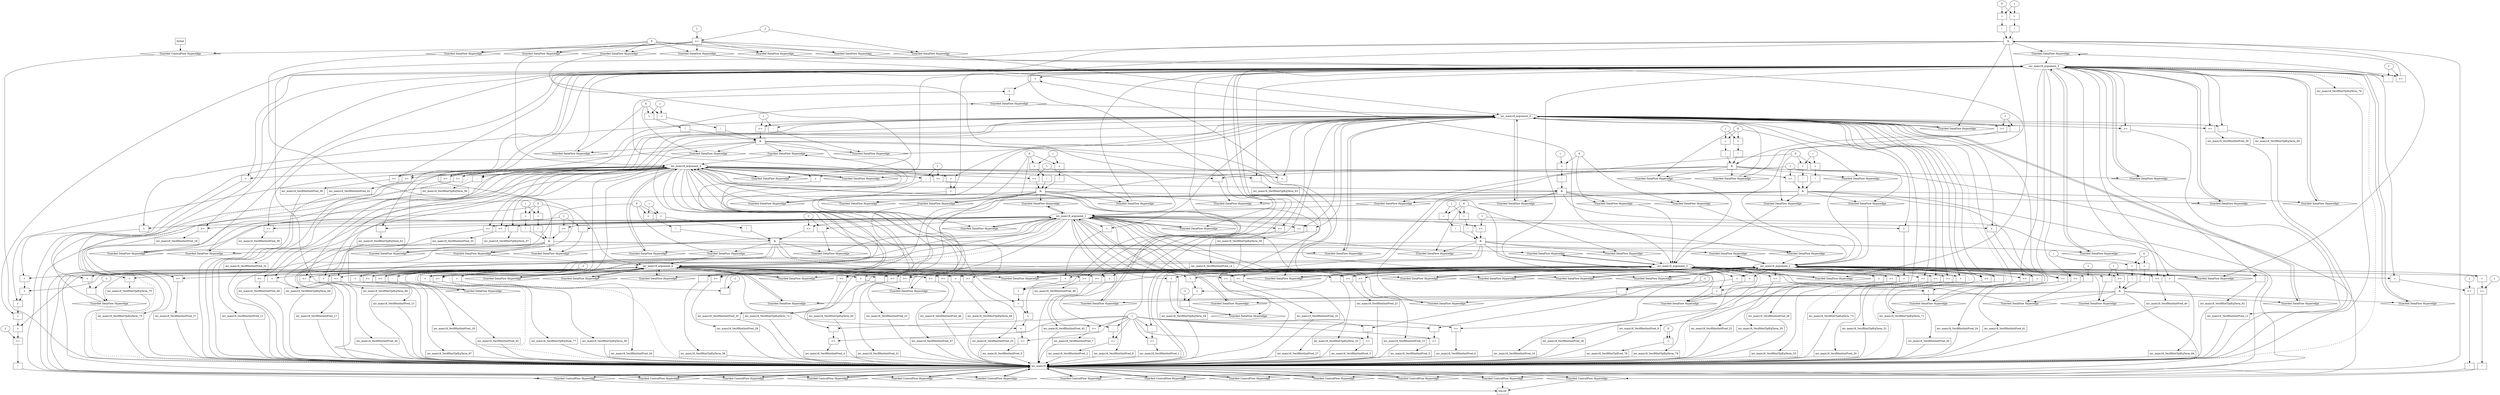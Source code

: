 digraph dag {
inv_main18 [label="inv_main18" shape="rect"];
FALSE [label="FALSE" shape="rect"];
Initial [label="Initial" shape="rect"];
ControlFowHyperEdge_0 [label="Guarded ControlFlow Hyperedge" shape="diamond"];
Initial -> ControlFowHyperEdge_0[label=""]
ControlFowHyperEdge_0 -> inv_main18[label=""]
ControlFowHyperEdge_1 [label="Guarded ControlFlow Hyperedge" shape="diamond"];
inv_main18 -> ControlFowHyperEdge_1[label=""]
ControlFowHyperEdge_1 -> inv_main18[label=""]
ControlFowHyperEdge_2 [label="Guarded ControlFlow Hyperedge" shape="diamond"];
inv_main18 -> ControlFowHyperEdge_2[label=""]
ControlFowHyperEdge_2 -> inv_main18[label=""]
ControlFowHyperEdge_3 [label="Guarded ControlFlow Hyperedge" shape="diamond"];
inv_main18 -> ControlFowHyperEdge_3[label=""]
ControlFowHyperEdge_3 -> inv_main18[label=""]
ControlFowHyperEdge_4 [label="Guarded ControlFlow Hyperedge" shape="diamond"];
inv_main18 -> ControlFowHyperEdge_4[label=""]
ControlFowHyperEdge_4 -> inv_main18[label=""]
ControlFowHyperEdge_5 [label="Guarded ControlFlow Hyperedge" shape="diamond"];
inv_main18 -> ControlFowHyperEdge_5[label=""]
ControlFowHyperEdge_5 -> inv_main18[label=""]
ControlFowHyperEdge_6 [label="Guarded ControlFlow Hyperedge" shape="diamond"];
inv_main18 -> ControlFowHyperEdge_6[label=""]
ControlFowHyperEdge_6 -> inv_main18[label=""]
ControlFowHyperEdge_7 [label="Guarded ControlFlow Hyperedge" shape="diamond"];
inv_main18 -> ControlFowHyperEdge_7[label=""]
ControlFowHyperEdge_7 -> inv_main18[label=""]
ControlFowHyperEdge_8 [label="Guarded ControlFlow Hyperedge" shape="diamond"];
inv_main18 -> ControlFowHyperEdge_8[label=""]
ControlFowHyperEdge_8 -> inv_main18[label=""]
ControlFowHyperEdge_9 [label="Guarded ControlFlow Hyperedge" shape="diamond"];
inv_main18 -> ControlFowHyperEdge_9[label=""]
ControlFowHyperEdge_9 -> inv_main18[label=""]
ControlFowHyperEdge_10 [label="Guarded ControlFlow Hyperedge" shape="diamond"];
inv_main18 -> ControlFowHyperEdge_10[label=""]
ControlFowHyperEdge_10 -> inv_main18[label=""]
ControlFowHyperEdge_11 [label="Guarded ControlFlow Hyperedge" shape="diamond"];
inv_main18 -> ControlFowHyperEdge_11[label=""]
ControlFowHyperEdge_11 -> FALSE[label=""]
ControlFowHyperEdge_12 [label="Guarded ControlFlow Hyperedge" shape="diamond"];
inv_main18 -> ControlFowHyperEdge_12[label=""]
ControlFowHyperEdge_12 -> FALSE[label=""]
ControlFowHyperEdge_13 [label="Guarded ControlFlow Hyperedge" shape="diamond"];
inv_main18 -> ControlFowHyperEdge_13[label=""]
ControlFowHyperEdge_13 -> FALSE[label=""]
inv_main18_argument_0 [label="inv_main18_argument_0" shape="oval"];
inv_main18_argument_0 -> inv_main18[label="" style="dashed"]
inv_main18_argument_1 [label="inv_main18_argument_1" shape="oval"];
inv_main18_argument_1 -> inv_main18[label="" style="dashed"]
inv_main18_argument_2 [label="inv_main18_argument_2" shape="oval"];
inv_main18_argument_2 -> inv_main18[label="" style="dashed"]
inv_main18_argument_3 [label="inv_main18_argument_3" shape="oval"];
inv_main18_argument_3 -> inv_main18[label="" style="dashed"]
inv_main18_argument_4 [label="inv_main18_argument_4" shape="oval"];
inv_main18_argument_4 -> inv_main18[label="" style="dashed"]
inv_main18_argument_5 [label="inv_main18_argument_5" shape="oval"];
inv_main18_argument_5 -> inv_main18[label="" style="dashed"]
inv_main18_argument_6 [label="inv_main18_argument_6" shape="oval"];
inv_main18_argument_6 -> inv_main18[label="" style="dashed"]

xxxinv_main18___Initial_0xxxguard_0_node_0 [label=">=" shape="rect"];
xxxinv_main18___Initial_0xxxguard_0_node_2 [label="1"];
xxxinv_main18___Initial_0xxxdataFlow2_node_0->xxxinv_main18___Initial_0xxxguard_0_node_0
xxxinv_main18___Initial_0xxxguard_0_node_2->xxxinv_main18___Initial_0xxxguard_0_node_0

xxxinv_main18___Initial_0xxxguard_0_node_0->ControlFowHyperEdge_0 [label=""];
xxxinv_main18___Initial_0xxxdataFlow_0_node_0 [label="0"];

xxxinv_main18___Initial_0xxxdataFlow_0_node_0->DataFowHyperEdge_0_inv_main18_argument_5 [label=""];

xxxinv_main18___Initial_0xxxdataFlow_0_node_0->DataFowHyperEdge_0_inv_main18_argument_3 [label=""];
xxxinv_main18___Initial_0xxxdataFlow2_node_0 [label="_I"];

xxxinv_main18___Initial_0xxxdataFlow2_node_0->DataFowHyperEdge_0_inv_main18_argument_0 [label=""];

xxxinv_main18___Initial_0xxxdataFlow_0_node_0->DataFowHyperEdge_0_inv_main18_argument_2 [label=""];

xxxinv_main18___Initial_0xxxdataFlow_0_node_0->DataFowHyperEdge_0_inv_main18_argument_1 [label=""];

xxxinv_main18___Initial_0xxxdataFlow_0_node_0->DataFowHyperEdge_0_inv_main18_argument_4 [label=""];

xxxinv_main18___Initial_0xxxdataFlow_0_node_0->DataFowHyperEdge_0_inv_main18_argument_6 [label=""];
xxxinv_main18___inv_main18_1xxx_and [label="&" shape="rect"];
xxxinv_main18___inv_main18_1xxxguard_0_node_0 [label=">=" shape="rect"];
inv_main18_argument_5->xxxinv_main18___inv_main18_1xxxguard_0_node_0
xxxinv_main18___inv_main18_1xxxdataFlow_0_node_2->xxxinv_main18___inv_main18_1xxxguard_0_node_0

xxxinv_main18___inv_main18_1xxxguard_0_node_0->xxxinv_main18___inv_main18_1xxx_and [label=""];
xxxinv_main18___inv_main18_1xxxguard1_node_0 [label="!" shape="rect"];
xxxinv_main18___inv_main18_1xxxguard1_node_1 [label="=" shape="rect"];
xxxinv_main18___inv_main18_1xxxguard1_node_2 [label="i"];
xxxinv_main18___inv_main18_1xxxguard1_node_3 [label="0"];
xxxinv_main18___inv_main18_1xxxguard1_node_1->xxxinv_main18___inv_main18_1xxxguard1_node_0
xxxinv_main18___inv_main18_1xxxguard1_node_2->xxxinv_main18___inv_main18_1xxxguard1_node_1
xxxinv_main18___inv_main18_1xxxguard1_node_3->xxxinv_main18___inv_main18_1xxxguard1_node_1

xxxinv_main18___inv_main18_1xxxguard1_node_0->xxxinv_main18___inv_main18_1xxx_and [label=""];
xxxinv_main18___inv_main18_1xxxguard2_node_0 [label="!" shape="rect"];
xxxinv_main18___inv_main18_1xxxguard2_node_1 [label="=" shape="rect"];
xxxinv_main18___inv_main18_1xxxguard2_node_1->xxxinv_main18___inv_main18_1xxxguard2_node_0
xxxinv_main18___inv_main18_1xxxguard1_node_2->xxxinv_main18___inv_main18_1xxxguard2_node_1
xxxinv_main18___inv_main18_1xxxguard1_node_3->xxxinv_main18___inv_main18_1xxxguard2_node_1

xxxinv_main18___inv_main18_1xxxguard2_node_0->xxxinv_main18___inv_main18_1xxx_and [label=""];
xxxinv_main18___inv_main18_1xxx_and->ControlFowHyperEdge_1 [label=""];
xxxinv_main18___inv_main18_1xxxdataFlow_0_node_0 [label="-" shape="rect"];
xxxinv_main18___inv_main18_1xxxdataFlow_0_node_2 [label="1"];
inv_main18_argument_5->xxxinv_main18___inv_main18_1xxxdataFlow_0_node_0
xxxinv_main18___inv_main18_1xxxdataFlow_0_node_2->xxxinv_main18___inv_main18_1xxxdataFlow_0_node_0

xxxinv_main18___inv_main18_1xxxdataFlow_0_node_0->DataFowHyperEdge_1_inv_main18_argument_5 [label=""];
xxxinv_main18___inv_main18_1xxxdataFlow1_node_0 [label="-" shape="rect"];
xxxinv_main18___inv_main18_1xxxdataFlow1_node_2 [label="-1"];
inv_main18_argument_6->xxxinv_main18___inv_main18_1xxxdataFlow1_node_0
xxxinv_main18___inv_main18_1xxxdataFlow1_node_2->xxxinv_main18___inv_main18_1xxxdataFlow1_node_0

xxxinv_main18___inv_main18_1xxxdataFlow1_node_0->DataFowHyperEdge_1_inv_main18_argument_6 [label=""];
xxxinv_main18___inv_main18_2xxx_and [label="&" shape="rect"];
xxxinv_main18___inv_main18_2xxxguard_0_node_0 [label=">=" shape="rect"];
inv_main18_argument_2->xxxinv_main18___inv_main18_2xxxguard_0_node_0
xxxinv_main18___inv_main18_2xxxdataFlow_0_node_2->xxxinv_main18___inv_main18_2xxxguard_0_node_0

xxxinv_main18___inv_main18_2xxxguard_0_node_0->xxxinv_main18___inv_main18_2xxx_and [label=""];
xxxinv_main18___inv_main18_2xxxguard1_node_0 [label="!" shape="rect"];
xxxinv_main18___inv_main18_2xxxguard1_node_1 [label="=" shape="rect"];
xxxinv_main18___inv_main18_2xxxguard1_node_2 [label="i"];
xxxinv_main18___inv_main18_2xxxguard1_node_3 [label="0"];
xxxinv_main18___inv_main18_2xxxguard1_node_1->xxxinv_main18___inv_main18_2xxxguard1_node_0
xxxinv_main18___inv_main18_2xxxguard1_node_2->xxxinv_main18___inv_main18_2xxxguard1_node_1
xxxinv_main18___inv_main18_2xxxguard1_node_3->xxxinv_main18___inv_main18_2xxxguard1_node_1

xxxinv_main18___inv_main18_2xxxguard1_node_0->xxxinv_main18___inv_main18_2xxx_and [label=""];
xxxinv_main18___inv_main18_2xxxguard2_node_0 [label="!" shape="rect"];
xxxinv_main18___inv_main18_2xxxguard2_node_1 [label="=" shape="rect"];
xxxinv_main18___inv_main18_2xxxguard2_node_1->xxxinv_main18___inv_main18_2xxxguard2_node_0
xxxinv_main18___inv_main18_2xxxguard1_node_2->xxxinv_main18___inv_main18_2xxxguard2_node_1
xxxinv_main18___inv_main18_2xxxguard1_node_3->xxxinv_main18___inv_main18_2xxxguard2_node_1

xxxinv_main18___inv_main18_2xxxguard2_node_0->xxxinv_main18___inv_main18_2xxx_and [label=""];
xxxinv_main18___inv_main18_2xxx_and->ControlFowHyperEdge_2 [label=""];
xxxinv_main18___inv_main18_2xxxdataFlow_0_node_0 [label="-" shape="rect"];
xxxinv_main18___inv_main18_2xxxdataFlow_0_node_2 [label="1"];
inv_main18_argument_2->xxxinv_main18___inv_main18_2xxxdataFlow_0_node_0
xxxinv_main18___inv_main18_2xxxdataFlow_0_node_2->xxxinv_main18___inv_main18_2xxxdataFlow_0_node_0

xxxinv_main18___inv_main18_2xxxdataFlow_0_node_0->DataFowHyperEdge_2_inv_main18_argument_2 [label=""];
xxxinv_main18___inv_main18_2xxxdataFlow1_node_0 [label="-" shape="rect"];
xxxinv_main18___inv_main18_2xxxdataFlow1_node_2 [label="-1"];
inv_main18_argument_3->xxxinv_main18___inv_main18_2xxxdataFlow1_node_0
xxxinv_main18___inv_main18_2xxxdataFlow1_node_2->xxxinv_main18___inv_main18_2xxxdataFlow1_node_0

xxxinv_main18___inv_main18_2xxxdataFlow1_node_0->DataFowHyperEdge_2_inv_main18_argument_3 [label=""];
xxxinv_main18___inv_main18_3xxx_and [label="&" shape="rect"];
xxxinv_main18___inv_main18_3xxxguard_0_node_0 [label=">=" shape="rect"];
inv_main18_argument_1->xxxinv_main18___inv_main18_3xxxguard_0_node_0
xxxinv_main18___inv_main18_3xxxdataFlow_0_node_0->xxxinv_main18___inv_main18_3xxxguard_0_node_0

xxxinv_main18___inv_main18_3xxxguard_0_node_0->xxxinv_main18___inv_main18_3xxx_and [label=""];
xxxinv_main18___inv_main18_3xxxguard1_node_0 [label="!" shape="rect"];
xxxinv_main18___inv_main18_3xxxguard1_node_1 [label="=" shape="rect"];
xxxinv_main18___inv_main18_3xxxguard1_node_2 [label="i"];
xxxinv_main18___inv_main18_3xxxguard1_node_1->xxxinv_main18___inv_main18_3xxxguard1_node_0
xxxinv_main18___inv_main18_3xxxguard1_node_2->xxxinv_main18___inv_main18_3xxxguard1_node_1
xxxinv_main18___inv_main18_3xxxdataFlow3_node_0->xxxinv_main18___inv_main18_3xxxguard1_node_1

xxxinv_main18___inv_main18_3xxxguard1_node_0->xxxinv_main18___inv_main18_3xxx_and [label=""];
xxxinv_main18___inv_main18_3xxxguard2_node_0 [label="!" shape="rect"];
xxxinv_main18___inv_main18_3xxxguard2_node_1 [label="=" shape="rect"];
xxxinv_main18___inv_main18_3xxxguard2_node_1->xxxinv_main18___inv_main18_3xxxguard2_node_0
xxxinv_main18___inv_main18_3xxxguard1_node_2->xxxinv_main18___inv_main18_3xxxguard2_node_1
xxxinv_main18___inv_main18_3xxxdataFlow3_node_0->xxxinv_main18___inv_main18_3xxxguard2_node_1

xxxinv_main18___inv_main18_3xxxguard2_node_0->xxxinv_main18___inv_main18_3xxx_and [label=""];
xxxinv_main18___inv_main18_3xxx_and->ControlFowHyperEdge_3 [label=""];
xxxinv_main18___inv_main18_3xxxdataFlow_0_node_0 [label="1"];

xxxinv_main18___inv_main18_3xxxdataFlow_0_node_0->DataFowHyperEdge_3_inv_main18_argument_5 [label=""];
xxxinv_main18___inv_main18_3xxxdataFlow1_node_0 [label="+" shape="rect"];
xxxinv_main18___inv_main18_3xxxdataFlow1_node_1 [label="+" shape="rect"];
xxxinv_main18___inv_main18_3xxxdataFlow1_node_2 [label="+" shape="rect"];
xxxinv_main18___inv_main18_3xxxdataFlow1_node_1->xxxinv_main18___inv_main18_3xxxdataFlow1_node_0
inv_main18_argument_6->xxxinv_main18___inv_main18_3xxxdataFlow1_node_0
xxxinv_main18___inv_main18_3xxxdataFlow1_node_2->xxxinv_main18___inv_main18_3xxxdataFlow1_node_1
inv_main18_argument_5->xxxinv_main18___inv_main18_3xxxdataFlow1_node_1
inv_main18_argument_0->xxxinv_main18___inv_main18_3xxxdataFlow1_node_2
inv_main18_argument_4->xxxinv_main18___inv_main18_3xxxdataFlow1_node_2

xxxinv_main18___inv_main18_3xxxdataFlow1_node_0->DataFowHyperEdge_3_inv_main18_argument_0 [label=""];
xxxinv_main18___inv_main18_3xxxdataFlow2_node_0 [label="-" shape="rect"];
inv_main18_argument_1->xxxinv_main18___inv_main18_3xxxdataFlow2_node_0
xxxinv_main18___inv_main18_3xxxdataFlow_0_node_0->xxxinv_main18___inv_main18_3xxxdataFlow2_node_0

xxxinv_main18___inv_main18_3xxxdataFlow2_node_0->DataFowHyperEdge_3_inv_main18_argument_1 [label=""];
xxxinv_main18___inv_main18_3xxxdataFlow3_node_0 [label="0"];

xxxinv_main18___inv_main18_3xxxdataFlow3_node_0->DataFowHyperEdge_3_inv_main18_argument_4 [label=""];

xxxinv_main18___inv_main18_3xxxdataFlow3_node_0->DataFowHyperEdge_3_inv_main18_argument_6 [label=""];
xxxinv_main18___inv_main18_4xxx_and [label="&" shape="rect"];
xxxinv_main18___inv_main18_4xxxguard_0_node_0 [label=">=" shape="rect"];
inv_main18_argument_4->xxxinv_main18___inv_main18_4xxxguard_0_node_0
xxxinv_main18___inv_main18_4xxxdataFlow2_node_0->xxxinv_main18___inv_main18_4xxxguard_0_node_0

xxxinv_main18___inv_main18_4xxxguard_0_node_0->xxxinv_main18___inv_main18_4xxx_and [label=""];
xxxinv_main18___inv_main18_4xxxguard1_node_0 [label="!" shape="rect"];
xxxinv_main18___inv_main18_4xxxguard1_node_1 [label="=" shape="rect"];
xxxinv_main18___inv_main18_4xxxguard1_node_2 [label="i"];
xxxinv_main18___inv_main18_4xxxguard1_node_1->xxxinv_main18___inv_main18_4xxxguard1_node_0
xxxinv_main18___inv_main18_4xxxguard1_node_2->xxxinv_main18___inv_main18_4xxxguard1_node_1
xxxinv_main18___inv_main18_4xxxdataFlow1_node_0->xxxinv_main18___inv_main18_4xxxguard1_node_1

xxxinv_main18___inv_main18_4xxxguard1_node_0->xxxinv_main18___inv_main18_4xxx_and [label=""];
xxxinv_main18___inv_main18_4xxxguard2_node_0 [label="!" shape="rect"];
xxxinv_main18___inv_main18_4xxxguard2_node_1 [label="=" shape="rect"];
xxxinv_main18___inv_main18_4xxxguard2_node_1->xxxinv_main18___inv_main18_4xxxguard2_node_0
xxxinv_main18___inv_main18_4xxxguard1_node_2->xxxinv_main18___inv_main18_4xxxguard2_node_1
xxxinv_main18___inv_main18_4xxxdataFlow1_node_0->xxxinv_main18___inv_main18_4xxxguard2_node_1

xxxinv_main18___inv_main18_4xxxguard2_node_0->xxxinv_main18___inv_main18_4xxx_and [label=""];
xxxinv_main18___inv_main18_4xxx_and->ControlFowHyperEdge_4 [label=""];
xxxinv_main18___inv_main18_4xxxdataFlow_0_node_0 [label="+" shape="rect"];
xxxinv_main18___inv_main18_4xxxdataFlow_0_node_1 [label="+" shape="rect"];
xxxinv_main18___inv_main18_4xxxdataFlow_0_node_2 [label="+" shape="rect"];
xxxinv_main18___inv_main18_4xxxdataFlow_0_node_1->xxxinv_main18___inv_main18_4xxxdataFlow_0_node_0
inv_main18_argument_6->xxxinv_main18___inv_main18_4xxxdataFlow_0_node_0
xxxinv_main18___inv_main18_4xxxdataFlow_0_node_2->xxxinv_main18___inv_main18_4xxxdataFlow_0_node_1
inv_main18_argument_5->xxxinv_main18___inv_main18_4xxxdataFlow_0_node_1
inv_main18_argument_0->xxxinv_main18___inv_main18_4xxxdataFlow_0_node_2
inv_main18_argument_4->xxxinv_main18___inv_main18_4xxxdataFlow_0_node_2

xxxinv_main18___inv_main18_4xxxdataFlow_0_node_0->DataFowHyperEdge_4_inv_main18_argument_0 [label=""];
xxxinv_main18___inv_main18_4xxxdataFlow1_node_0 [label="0"];

xxxinv_main18___inv_main18_4xxxdataFlow1_node_0->DataFowHyperEdge_4_inv_main18_argument_4 [label=""];
xxxinv_main18___inv_main18_4xxxdataFlow2_node_0 [label="1"];

xxxinv_main18___inv_main18_4xxxdataFlow2_node_0->DataFowHyperEdge_4_inv_main18_argument_5 [label=""];

xxxinv_main18___inv_main18_4xxxdataFlow1_node_0->DataFowHyperEdge_4_inv_main18_argument_6 [label=""];
xxxinv_main18___inv_main18_5xxx_and [label="&" shape="rect"];
xxxinv_main18___inv_main18_5xxxguard_0_node_0 [label=">=" shape="rect"];
inv_main18_argument_4->xxxinv_main18___inv_main18_5xxxguard_0_node_0
xxxinv_main18___inv_main18_5xxxdataFlow2_node_0->xxxinv_main18___inv_main18_5xxxguard_0_node_0

xxxinv_main18___inv_main18_5xxxguard_0_node_0->xxxinv_main18___inv_main18_5xxx_and [label=""];
xxxinv_main18___inv_main18_5xxxguard1_node_0 [label="!" shape="rect"];
xxxinv_main18___inv_main18_5xxxguard1_node_1 [label="=" shape="rect"];
xxxinv_main18___inv_main18_5xxxguard1_node_2 [label="i"];
xxxinv_main18___inv_main18_5xxxguard1_node_1->xxxinv_main18___inv_main18_5xxxguard1_node_0
xxxinv_main18___inv_main18_5xxxguard1_node_2->xxxinv_main18___inv_main18_5xxxguard1_node_1
xxxinv_main18___inv_main18_5xxxdataFlow_0_node_0->xxxinv_main18___inv_main18_5xxxguard1_node_1

xxxinv_main18___inv_main18_5xxxguard1_node_0->xxxinv_main18___inv_main18_5xxx_and [label=""];
xxxinv_main18___inv_main18_5xxxguard2_node_0 [label="!" shape="rect"];
xxxinv_main18___inv_main18_5xxxguard2_node_1 [label="=" shape="rect"];
xxxinv_main18___inv_main18_5xxxguard2_node_1->xxxinv_main18___inv_main18_5xxxguard2_node_0
xxxinv_main18___inv_main18_5xxxguard1_node_2->xxxinv_main18___inv_main18_5xxxguard2_node_1
xxxinv_main18___inv_main18_5xxxdataFlow_0_node_0->xxxinv_main18___inv_main18_5xxxguard2_node_1

xxxinv_main18___inv_main18_5xxxguard2_node_0->xxxinv_main18___inv_main18_5xxx_and [label=""];
xxxinv_main18___inv_main18_5xxx_and->ControlFowHyperEdge_5 [label=""];
xxxinv_main18___inv_main18_5xxxdataFlow_0_node_0 [label="0"];

xxxinv_main18___inv_main18_5xxxdataFlow_0_node_0->DataFowHyperEdge_5_inv_main18_argument_3 [label=""];
xxxinv_main18___inv_main18_5xxxdataFlow1_node_0 [label="+" shape="rect"];
xxxinv_main18___inv_main18_5xxxdataFlow1_node_1 [label="+" shape="rect"];
xxxinv_main18___inv_main18_5xxxdataFlow1_node_2 [label="+" shape="rect"];
xxxinv_main18___inv_main18_5xxxdataFlow1_node_1->xxxinv_main18___inv_main18_5xxxdataFlow1_node_0
inv_main18_argument_3->xxxinv_main18___inv_main18_5xxxdataFlow1_node_0
xxxinv_main18___inv_main18_5xxxdataFlow1_node_2->xxxinv_main18___inv_main18_5xxxdataFlow1_node_1
inv_main18_argument_2->xxxinv_main18___inv_main18_5xxxdataFlow1_node_1
inv_main18_argument_0->xxxinv_main18___inv_main18_5xxxdataFlow1_node_2
inv_main18_argument_1->xxxinv_main18___inv_main18_5xxxdataFlow1_node_2

xxxinv_main18___inv_main18_5xxxdataFlow1_node_0->DataFowHyperEdge_5_inv_main18_argument_0 [label=""];
xxxinv_main18___inv_main18_5xxxdataFlow2_node_0 [label="1"];

xxxinv_main18___inv_main18_5xxxdataFlow2_node_0->DataFowHyperEdge_5_inv_main18_argument_2 [label=""];

xxxinv_main18___inv_main18_5xxxdataFlow_0_node_0->DataFowHyperEdge_5_inv_main18_argument_1 [label=""];
xxxinv_main18___inv_main18_5xxxdataFlow4_node_0 [label="-" shape="rect"];
inv_main18_argument_4->xxxinv_main18___inv_main18_5xxxdataFlow4_node_0
xxxinv_main18___inv_main18_5xxxdataFlow2_node_0->xxxinv_main18___inv_main18_5xxxdataFlow4_node_0

xxxinv_main18___inv_main18_5xxxdataFlow4_node_0->DataFowHyperEdge_5_inv_main18_argument_4 [label=""];
xxxinv_main18___inv_main18_6xxx_and [label="&" shape="rect"];
xxxinv_main18___inv_main18_6xxxguard_0_node_0 [label=">=" shape="rect"];
inv_main18_argument_1->xxxinv_main18___inv_main18_6xxxguard_0_node_0
xxxinv_main18___inv_main18_6xxxdataFlow2_node_0->xxxinv_main18___inv_main18_6xxxguard_0_node_0

xxxinv_main18___inv_main18_6xxxguard_0_node_0->xxxinv_main18___inv_main18_6xxx_and [label=""];
xxxinv_main18___inv_main18_6xxxguard1_node_0 [label="!" shape="rect"];
xxxinv_main18___inv_main18_6xxxguard1_node_1 [label="=" shape="rect"];
xxxinv_main18___inv_main18_6xxxguard1_node_2 [label="i"];
xxxinv_main18___inv_main18_6xxxguard1_node_1->xxxinv_main18___inv_main18_6xxxguard1_node_0
xxxinv_main18___inv_main18_6xxxguard1_node_2->xxxinv_main18___inv_main18_6xxxguard1_node_1
xxxinv_main18___inv_main18_6xxxdataFlow1_node_0->xxxinv_main18___inv_main18_6xxxguard1_node_1

xxxinv_main18___inv_main18_6xxxguard1_node_0->xxxinv_main18___inv_main18_6xxx_and [label=""];
xxxinv_main18___inv_main18_6xxxguard2_node_0 [label="!" shape="rect"];
xxxinv_main18___inv_main18_6xxxguard2_node_1 [label="=" shape="rect"];
xxxinv_main18___inv_main18_6xxxguard2_node_1->xxxinv_main18___inv_main18_6xxxguard2_node_0
xxxinv_main18___inv_main18_6xxxguard1_node_2->xxxinv_main18___inv_main18_6xxxguard2_node_1
xxxinv_main18___inv_main18_6xxxdataFlow1_node_0->xxxinv_main18___inv_main18_6xxxguard2_node_1

xxxinv_main18___inv_main18_6xxxguard2_node_0->xxxinv_main18___inv_main18_6xxx_and [label=""];
xxxinv_main18___inv_main18_6xxx_and->ControlFowHyperEdge_6 [label=""];
xxxinv_main18___inv_main18_6xxxdataFlow_0_node_0 [label="+" shape="rect"];
xxxinv_main18___inv_main18_6xxxdataFlow_0_node_1 [label="+" shape="rect"];
xxxinv_main18___inv_main18_6xxxdataFlow_0_node_2 [label="+" shape="rect"];
xxxinv_main18___inv_main18_6xxxdataFlow_0_node_1->xxxinv_main18___inv_main18_6xxxdataFlow_0_node_0
inv_main18_argument_3->xxxinv_main18___inv_main18_6xxxdataFlow_0_node_0
xxxinv_main18___inv_main18_6xxxdataFlow_0_node_2->xxxinv_main18___inv_main18_6xxxdataFlow_0_node_1
inv_main18_argument_2->xxxinv_main18___inv_main18_6xxxdataFlow_0_node_1
inv_main18_argument_0->xxxinv_main18___inv_main18_6xxxdataFlow_0_node_2
inv_main18_argument_1->xxxinv_main18___inv_main18_6xxxdataFlow_0_node_2

xxxinv_main18___inv_main18_6xxxdataFlow_0_node_0->DataFowHyperEdge_6_inv_main18_argument_0 [label=""];
xxxinv_main18___inv_main18_6xxxdataFlow1_node_0 [label="0"];

xxxinv_main18___inv_main18_6xxxdataFlow1_node_0->DataFowHyperEdge_6_inv_main18_argument_1 [label=""];
xxxinv_main18___inv_main18_6xxxdataFlow2_node_0 [label="1"];

xxxinv_main18___inv_main18_6xxxdataFlow2_node_0->DataFowHyperEdge_6_inv_main18_argument_2 [label=""];

xxxinv_main18___inv_main18_6xxxdataFlow1_node_0->DataFowHyperEdge_6_inv_main18_argument_3 [label=""];
xxxinv_main18___inv_main18_7xxx_and [label="&" shape="rect"];
xxxinv_main18___inv_main18_7xxxguard_0_node_0 [label=">=" shape="rect"];
inv_main18_argument_1->xxxinv_main18___inv_main18_7xxxguard_0_node_0
xxxinv_main18___inv_main18_7xxxdataFlow_0_node_2->xxxinv_main18___inv_main18_7xxxguard_0_node_0

xxxinv_main18___inv_main18_7xxxguard_0_node_0->xxxinv_main18___inv_main18_7xxx_and [label=""];
xxxinv_main18___inv_main18_7xxxguard1_node_0 [label="!" shape="rect"];
xxxinv_main18___inv_main18_7xxxguard1_node_1 [label="=" shape="rect"];
xxxinv_main18___inv_main18_7xxxguard1_node_2 [label="i"];
xxxinv_main18___inv_main18_7xxxguard1_node_1->xxxinv_main18___inv_main18_7xxxguard1_node_0
xxxinv_main18___inv_main18_7xxxguard1_node_2->xxxinv_main18___inv_main18_7xxxguard1_node_1
xxxinv_main18___inv_main18_7xxxdataFlow2_node_0->xxxinv_main18___inv_main18_7xxxguard1_node_1

xxxinv_main18___inv_main18_7xxxguard1_node_0->xxxinv_main18___inv_main18_7xxx_and [label=""];
xxxinv_main18___inv_main18_7xxxguard2_node_0 [label="!" shape="rect"];
xxxinv_main18___inv_main18_7xxxguard2_node_1 [label="=" shape="rect"];
xxxinv_main18___inv_main18_7xxxguard2_node_1->xxxinv_main18___inv_main18_7xxxguard2_node_0
xxxinv_main18___inv_main18_7xxxguard1_node_2->xxxinv_main18___inv_main18_7xxxguard2_node_1
xxxinv_main18___inv_main18_7xxxdataFlow2_node_0->xxxinv_main18___inv_main18_7xxxguard2_node_1

xxxinv_main18___inv_main18_7xxxguard2_node_0->xxxinv_main18___inv_main18_7xxx_and [label=""];
xxxinv_main18___inv_main18_7xxx_and->ControlFowHyperEdge_7 [label=""];
xxxinv_main18___inv_main18_7xxxdataFlow_0_node_0 [label="-" shape="rect"];
xxxinv_main18___inv_main18_7xxxdataFlow_0_node_2 [label="1"];
inv_main18_argument_1->xxxinv_main18___inv_main18_7xxxdataFlow_0_node_0
xxxinv_main18___inv_main18_7xxxdataFlow_0_node_2->xxxinv_main18___inv_main18_7xxxdataFlow_0_node_0

xxxinv_main18___inv_main18_7xxxdataFlow_0_node_0->DataFowHyperEdge_7_inv_main18_argument_1 [label=""];
xxxinv_main18___inv_main18_7xxxdataFlow1_node_0 [label="-" shape="rect"];
xxxinv_main18___inv_main18_7xxxdataFlow1_node_1 [label="+" shape="rect"];
xxxinv_main18___inv_main18_7xxxdataFlow1_node_2 [label="+" shape="rect"];
xxxinv_main18___inv_main18_7xxxdataFlow1_node_6 [label="-1"];
xxxinv_main18___inv_main18_7xxxdataFlow1_node_1->xxxinv_main18___inv_main18_7xxxdataFlow1_node_0
xxxinv_main18___inv_main18_7xxxdataFlow1_node_6->xxxinv_main18___inv_main18_7xxxdataFlow1_node_0
xxxinv_main18___inv_main18_7xxxdataFlow1_node_2->xxxinv_main18___inv_main18_7xxxdataFlow1_node_1
inv_main18_argument_6->xxxinv_main18___inv_main18_7xxxdataFlow1_node_1
inv_main18_argument_4->xxxinv_main18___inv_main18_7xxxdataFlow1_node_2
inv_main18_argument_5->xxxinv_main18___inv_main18_7xxxdataFlow1_node_2

xxxinv_main18___inv_main18_7xxxdataFlow1_node_0->DataFowHyperEdge_7_inv_main18_argument_4 [label=""];
xxxinv_main18___inv_main18_7xxxdataFlow2_node_0 [label="0"];

xxxinv_main18___inv_main18_7xxxdataFlow2_node_0->DataFowHyperEdge_7_inv_main18_argument_5 [label=""];

xxxinv_main18___inv_main18_7xxxdataFlow2_node_0->DataFowHyperEdge_7_inv_main18_argument_6 [label=""];
xxxinv_main18___inv_main18_8xxx_and [label="&" shape="rect"];
xxxinv_main18___inv_main18_8xxxguard_0_node_0 [label=">=" shape="rect"];
inv_main18_argument_0->xxxinv_main18___inv_main18_8xxxguard_0_node_0
xxxinv_main18___inv_main18_8xxxdataFlow_0_node_2->xxxinv_main18___inv_main18_8xxxguard_0_node_0

xxxinv_main18___inv_main18_8xxxguard_0_node_0->xxxinv_main18___inv_main18_8xxx_and [label=""];
xxxinv_main18___inv_main18_8xxxguard1_node_0 [label="!" shape="rect"];
xxxinv_main18___inv_main18_8xxxguard1_node_1 [label="=" shape="rect"];
xxxinv_main18___inv_main18_8xxxguard1_node_2 [label="i"];
xxxinv_main18___inv_main18_8xxxguard1_node_1->xxxinv_main18___inv_main18_8xxxguard1_node_0
xxxinv_main18___inv_main18_8xxxguard1_node_2->xxxinv_main18___inv_main18_8xxxguard1_node_1
xxxinv_main18___inv_main18_8xxxdataFlow2_node_0->xxxinv_main18___inv_main18_8xxxguard1_node_1

xxxinv_main18___inv_main18_8xxxguard1_node_0->xxxinv_main18___inv_main18_8xxx_and [label=""];
xxxinv_main18___inv_main18_8xxxguard2_node_0 [label="!" shape="rect"];
xxxinv_main18___inv_main18_8xxxguard2_node_1 [label="=" shape="rect"];
xxxinv_main18___inv_main18_8xxxguard2_node_1->xxxinv_main18___inv_main18_8xxxguard2_node_0
xxxinv_main18___inv_main18_8xxxguard1_node_2->xxxinv_main18___inv_main18_8xxxguard2_node_1
xxxinv_main18___inv_main18_8xxxdataFlow2_node_0->xxxinv_main18___inv_main18_8xxxguard2_node_1

xxxinv_main18___inv_main18_8xxxguard2_node_0->xxxinv_main18___inv_main18_8xxx_and [label=""];
xxxinv_main18___inv_main18_8xxx_and->ControlFowHyperEdge_8 [label=""];
xxxinv_main18___inv_main18_8xxxdataFlow_0_node_0 [label="-" shape="rect"];
xxxinv_main18___inv_main18_8xxxdataFlow_0_node_2 [label="1"];
inv_main18_argument_0->xxxinv_main18___inv_main18_8xxxdataFlow_0_node_0
xxxinv_main18___inv_main18_8xxxdataFlow_0_node_2->xxxinv_main18___inv_main18_8xxxdataFlow_0_node_0

xxxinv_main18___inv_main18_8xxxdataFlow_0_node_0->DataFowHyperEdge_8_inv_main18_argument_0 [label=""];
xxxinv_main18___inv_main18_8xxxdataFlow1_node_0 [label="-" shape="rect"];
xxxinv_main18___inv_main18_8xxxdataFlow1_node_1 [label="+" shape="rect"];
xxxinv_main18___inv_main18_8xxxdataFlow1_node_2 [label="+" shape="rect"];
xxxinv_main18___inv_main18_8xxxdataFlow1_node_6 [label="-1"];
xxxinv_main18___inv_main18_8xxxdataFlow1_node_1->xxxinv_main18___inv_main18_8xxxdataFlow1_node_0
xxxinv_main18___inv_main18_8xxxdataFlow1_node_6->xxxinv_main18___inv_main18_8xxxdataFlow1_node_0
xxxinv_main18___inv_main18_8xxxdataFlow1_node_2->xxxinv_main18___inv_main18_8xxxdataFlow1_node_1
inv_main18_argument_6->xxxinv_main18___inv_main18_8xxxdataFlow1_node_1
inv_main18_argument_4->xxxinv_main18___inv_main18_8xxxdataFlow1_node_2
inv_main18_argument_5->xxxinv_main18___inv_main18_8xxxdataFlow1_node_2

xxxinv_main18___inv_main18_8xxxdataFlow1_node_0->DataFowHyperEdge_8_inv_main18_argument_4 [label=""];
xxxinv_main18___inv_main18_8xxxdataFlow2_node_0 [label="0"];

xxxinv_main18___inv_main18_8xxxdataFlow2_node_0->DataFowHyperEdge_8_inv_main18_argument_5 [label=""];

xxxinv_main18___inv_main18_8xxxdataFlow2_node_0->DataFowHyperEdge_8_inv_main18_argument_6 [label=""];
xxxinv_main18___inv_main18_9xxx_and [label="&" shape="rect"];
xxxinv_main18___inv_main18_9xxxguard_0_node_0 [label=">=" shape="rect"];
inv_main18_argument_0->xxxinv_main18___inv_main18_9xxxguard_0_node_0
xxxinv_main18___inv_main18_9xxxdataFlow_0_node_2->xxxinv_main18___inv_main18_9xxxguard_0_node_0

xxxinv_main18___inv_main18_9xxxguard_0_node_0->xxxinv_main18___inv_main18_9xxx_and [label=""];
xxxinv_main18___inv_main18_9xxxguard1_node_0 [label="!" shape="rect"];
xxxinv_main18___inv_main18_9xxxguard1_node_1 [label="=" shape="rect"];
xxxinv_main18___inv_main18_9xxxguard1_node_2 [label="i"];
xxxinv_main18___inv_main18_9xxxguard1_node_1->xxxinv_main18___inv_main18_9xxxguard1_node_0
xxxinv_main18___inv_main18_9xxxguard1_node_2->xxxinv_main18___inv_main18_9xxxguard1_node_1
xxxinv_main18___inv_main18_9xxxdataFlow2_node_0->xxxinv_main18___inv_main18_9xxxguard1_node_1

xxxinv_main18___inv_main18_9xxxguard1_node_0->xxxinv_main18___inv_main18_9xxx_and [label=""];
xxxinv_main18___inv_main18_9xxxguard2_node_0 [label="!" shape="rect"];
xxxinv_main18___inv_main18_9xxxguard2_node_1 [label="=" shape="rect"];
xxxinv_main18___inv_main18_9xxxguard2_node_1->xxxinv_main18___inv_main18_9xxxguard2_node_0
xxxinv_main18___inv_main18_9xxxguard1_node_2->xxxinv_main18___inv_main18_9xxxguard2_node_1
xxxinv_main18___inv_main18_9xxxdataFlow2_node_0->xxxinv_main18___inv_main18_9xxxguard2_node_1

xxxinv_main18___inv_main18_9xxxguard2_node_0->xxxinv_main18___inv_main18_9xxx_and [label=""];
xxxinv_main18___inv_main18_9xxx_and->ControlFowHyperEdge_9 [label=""];
xxxinv_main18___inv_main18_9xxxdataFlow_0_node_0 [label="-" shape="rect"];
xxxinv_main18___inv_main18_9xxxdataFlow_0_node_2 [label="1"];
inv_main18_argument_0->xxxinv_main18___inv_main18_9xxxdataFlow_0_node_0
xxxinv_main18___inv_main18_9xxxdataFlow_0_node_2->xxxinv_main18___inv_main18_9xxxdataFlow_0_node_0

xxxinv_main18___inv_main18_9xxxdataFlow_0_node_0->DataFowHyperEdge_9_inv_main18_argument_0 [label=""];
xxxinv_main18___inv_main18_9xxxdataFlow1_node_0 [label="-" shape="rect"];
xxxinv_main18___inv_main18_9xxxdataFlow1_node_1 [label="+" shape="rect"];
xxxinv_main18___inv_main18_9xxxdataFlow1_node_2 [label="+" shape="rect"];
xxxinv_main18___inv_main18_9xxxdataFlow1_node_6 [label="-1"];
xxxinv_main18___inv_main18_9xxxdataFlow1_node_1->xxxinv_main18___inv_main18_9xxxdataFlow1_node_0
xxxinv_main18___inv_main18_9xxxdataFlow1_node_6->xxxinv_main18___inv_main18_9xxxdataFlow1_node_0
xxxinv_main18___inv_main18_9xxxdataFlow1_node_2->xxxinv_main18___inv_main18_9xxxdataFlow1_node_1
inv_main18_argument_3->xxxinv_main18___inv_main18_9xxxdataFlow1_node_1
inv_main18_argument_1->xxxinv_main18___inv_main18_9xxxdataFlow1_node_2
inv_main18_argument_2->xxxinv_main18___inv_main18_9xxxdataFlow1_node_2

xxxinv_main18___inv_main18_9xxxdataFlow1_node_0->DataFowHyperEdge_9_inv_main18_argument_1 [label=""];
xxxinv_main18___inv_main18_9xxxdataFlow2_node_0 [label="0"];

xxxinv_main18___inv_main18_9xxxdataFlow2_node_0->DataFowHyperEdge_9_inv_main18_argument_2 [label=""];

xxxinv_main18___inv_main18_9xxxdataFlow2_node_0->DataFowHyperEdge_9_inv_main18_argument_3 [label=""];
xxxinv_main18___inv_main18_10xxx_and [label="&" shape="rect"];
xxxinv_main18___inv_main18_10xxxguard_0_node_0 [label=">=" shape="rect"];
inv_main18_argument_4->xxxinv_main18___inv_main18_10xxxguard_0_node_0
xxxinv_main18___inv_main18_10xxxdataFlow3_node_2->xxxinv_main18___inv_main18_10xxxguard_0_node_0

xxxinv_main18___inv_main18_10xxxguard_0_node_0->xxxinv_main18___inv_main18_10xxx_and [label=""];
xxxinv_main18___inv_main18_10xxxguard1_node_0 [label="!" shape="rect"];
xxxinv_main18___inv_main18_10xxxguard1_node_1 [label="=" shape="rect"];
xxxinv_main18___inv_main18_10xxxguard1_node_2 [label="i"];
xxxinv_main18___inv_main18_10xxxguard1_node_1->xxxinv_main18___inv_main18_10xxxguard1_node_0
xxxinv_main18___inv_main18_10xxxguard1_node_2->xxxinv_main18___inv_main18_10xxxguard1_node_1
xxxinv_main18___inv_main18_10xxxdataFlow1_node_0->xxxinv_main18___inv_main18_10xxxguard1_node_1

xxxinv_main18___inv_main18_10xxxguard1_node_0->xxxinv_main18___inv_main18_10xxx_and [label=""];
xxxinv_main18___inv_main18_10xxx_and->ControlFowHyperEdge_10 [label=""];
xxxinv_main18___inv_main18_10xxxdataFlow_0_node_0 [label="-" shape="rect"];
xxxinv_main18___inv_main18_10xxxdataFlow_0_node_1 [label="+" shape="rect"];
xxxinv_main18___inv_main18_10xxxdataFlow_0_node_4 [label="-1"];
xxxinv_main18___inv_main18_10xxxdataFlow_0_node_1->xxxinv_main18___inv_main18_10xxxdataFlow_0_node_0
xxxinv_main18___inv_main18_10xxxdataFlow_0_node_4->xxxinv_main18___inv_main18_10xxxdataFlow_0_node_0
inv_main18_argument_2->xxxinv_main18___inv_main18_10xxxdataFlow_0_node_1
inv_main18_argument_3->xxxinv_main18___inv_main18_10xxxdataFlow_0_node_1

xxxinv_main18___inv_main18_10xxxdataFlow_0_node_0->DataFowHyperEdge_10_inv_main18_argument_1 [label=""];
xxxinv_main18___inv_main18_10xxxdataFlow1_node_0 [label="0"];

xxxinv_main18___inv_main18_10xxxdataFlow1_node_0->DataFowHyperEdge_10_inv_main18_argument_2 [label=""];

xxxinv_main18___inv_main18_10xxxdataFlow1_node_0->DataFowHyperEdge_10_inv_main18_argument_3 [label=""];
xxxinv_main18___inv_main18_10xxxdataFlow3_node_0 [label="-" shape="rect"];
xxxinv_main18___inv_main18_10xxxdataFlow3_node_2 [label="1"];
inv_main18_argument_4->xxxinv_main18___inv_main18_10xxxdataFlow3_node_0
xxxinv_main18___inv_main18_10xxxdataFlow3_node_2->xxxinv_main18___inv_main18_10xxxdataFlow3_node_0

xxxinv_main18___inv_main18_10xxxdataFlow3_node_0->DataFowHyperEdge_10_inv_main18_argument_4 [label=""];
xxxFALSE___inv_main18_11xxxguard_0_node_0 [label="!" shape="rect"];
xxxFALSE___inv_main18_11xxxguard_0_node_1 [label=">=" shape="rect"];
xxxFALSE___inv_main18_11xxxguard_0_node_2 [label="1"];
xxxFALSE___inv_main18_11xxxguard_0_node_3 [label="+" shape="rect"];
xxxFALSE___inv_main18_11xxxguard_0_node_1->xxxFALSE___inv_main18_11xxxguard_0_node_0
xxxFALSE___inv_main18_11xxxguard_0_node_2->xxxFALSE___inv_main18_11xxxguard_0_node_1
xxxFALSE___inv_main18_11xxxguard_0_node_3->xxxFALSE___inv_main18_11xxxguard_0_node_1
inv_main18_argument_2->xxxFALSE___inv_main18_11xxxguard_0_node_3
inv_main18_argument_3->xxxFALSE___inv_main18_11xxxguard_0_node_3

xxxFALSE___inv_main18_11xxxguard_0_node_0->ControlFowHyperEdge_11 [label=""];
xxxFALSE___inv_main18_12xxxguard_0_node_0 [label="!" shape="rect"];
xxxFALSE___inv_main18_12xxxguard_0_node_1 [label=">=" shape="rect"];
xxxFALSE___inv_main18_12xxxguard_0_node_2 [label="1"];
xxxFALSE___inv_main18_12xxxguard_0_node_3 [label="+" shape="rect"];
xxxFALSE___inv_main18_12xxxguard_0_node_1->xxxFALSE___inv_main18_12xxxguard_0_node_0
xxxFALSE___inv_main18_12xxxguard_0_node_2->xxxFALSE___inv_main18_12xxxguard_0_node_1
xxxFALSE___inv_main18_12xxxguard_0_node_3->xxxFALSE___inv_main18_12xxxguard_0_node_1
inv_main18_argument_5->xxxFALSE___inv_main18_12xxxguard_0_node_3
inv_main18_argument_6->xxxFALSE___inv_main18_12xxxguard_0_node_3

xxxFALSE___inv_main18_12xxxguard_0_node_0->ControlFowHyperEdge_12 [label=""];
xxxFALSE___inv_main18_13xxxguard_0_node_0 [label="!" shape="rect"];
xxxFALSE___inv_main18_13xxxguard_0_node_1 [label=">=" shape="rect"];
xxxFALSE___inv_main18_13xxxguard_0_node_2 [label="+" shape="rect"];
xxxFALSE___inv_main18_13xxxguard_0_node_3 [label="+" shape="rect"];
xxxFALSE___inv_main18_13xxxguard_0_node_4 [label="+" shape="rect"];
xxxFALSE___inv_main18_13xxxguard_0_node_5 [label="+" shape="rect"];
xxxFALSE___inv_main18_13xxxguard_0_node_6 [label="+" shape="rect"];
xxxFALSE___inv_main18_13xxxguard_0_node_7 [label="+" shape="rect"];
xxxFALSE___inv_main18_13xxxguard_0_node_15 [label="1"];
xxxFALSE___inv_main18_13xxxguard_0_node_1->xxxFALSE___inv_main18_13xxxguard_0_node_0
xxxFALSE___inv_main18_13xxxguard_0_node_2->xxxFALSE___inv_main18_13xxxguard_0_node_1
xxxFALSE___inv_main18_13xxxguard_0_node_15->xxxFALSE___inv_main18_13xxxguard_0_node_1
xxxFALSE___inv_main18_13xxxguard_0_node_3->xxxFALSE___inv_main18_13xxxguard_0_node_2
inv_main18_argument_6->xxxFALSE___inv_main18_13xxxguard_0_node_2
xxxFALSE___inv_main18_13xxxguard_0_node_4->xxxFALSE___inv_main18_13xxxguard_0_node_3
inv_main18_argument_5->xxxFALSE___inv_main18_13xxxguard_0_node_3
xxxFALSE___inv_main18_13xxxguard_0_node_5->xxxFALSE___inv_main18_13xxxguard_0_node_4
inv_main18_argument_4->xxxFALSE___inv_main18_13xxxguard_0_node_4
xxxFALSE___inv_main18_13xxxguard_0_node_6->xxxFALSE___inv_main18_13xxxguard_0_node_5
inv_main18_argument_3->xxxFALSE___inv_main18_13xxxguard_0_node_5
xxxFALSE___inv_main18_13xxxguard_0_node_7->xxxFALSE___inv_main18_13xxxguard_0_node_6
inv_main18_argument_2->xxxFALSE___inv_main18_13xxxguard_0_node_6
inv_main18_argument_0->xxxFALSE___inv_main18_13xxxguard_0_node_7
inv_main18_argument_1->xxxFALSE___inv_main18_13xxxguard_0_node_7

xxxFALSE___inv_main18_13xxxguard_0_node_0->ControlFowHyperEdge_13 [label=""];
DataFowHyperEdge_0_inv_main18_argument_0 [label="Guarded DataFlow Hyperedge" shape="diamond"];
DataFowHyperEdge_0_inv_main18_argument_0 -> inv_main18_argument_0[label=""]
xxxinv_main18___Initial_0xxxguard_0_node_0 -> DataFowHyperEdge_0_inv_main18_argument_0[label=""]
DataFowHyperEdge_0_inv_main18_argument_1 [label="Guarded DataFlow Hyperedge" shape="diamond"];
DataFowHyperEdge_0_inv_main18_argument_1 -> inv_main18_argument_1[label=""]
xxxinv_main18___Initial_0xxxguard_0_node_0 -> DataFowHyperEdge_0_inv_main18_argument_1[label=""]
DataFowHyperEdge_0_inv_main18_argument_2 [label="Guarded DataFlow Hyperedge" shape="diamond"];
DataFowHyperEdge_0_inv_main18_argument_2 -> inv_main18_argument_2[label=""]
xxxinv_main18___Initial_0xxxguard_0_node_0 -> DataFowHyperEdge_0_inv_main18_argument_2[label=""]
DataFowHyperEdge_0_inv_main18_argument_3 [label="Guarded DataFlow Hyperedge" shape="diamond"];
DataFowHyperEdge_0_inv_main18_argument_3 -> inv_main18_argument_3[label=""]
xxxinv_main18___Initial_0xxxguard_0_node_0 -> DataFowHyperEdge_0_inv_main18_argument_3[label=""]
DataFowHyperEdge_0_inv_main18_argument_4 [label="Guarded DataFlow Hyperedge" shape="diamond"];
DataFowHyperEdge_0_inv_main18_argument_4 -> inv_main18_argument_4[label=""]
xxxinv_main18___Initial_0xxxguard_0_node_0 -> DataFowHyperEdge_0_inv_main18_argument_4[label=""]
DataFowHyperEdge_0_inv_main18_argument_5 [label="Guarded DataFlow Hyperedge" shape="diamond"];
DataFowHyperEdge_0_inv_main18_argument_5 -> inv_main18_argument_5[label=""]
xxxinv_main18___Initial_0xxxguard_0_node_0 -> DataFowHyperEdge_0_inv_main18_argument_5[label=""]
DataFowHyperEdge_0_inv_main18_argument_6 [label="Guarded DataFlow Hyperedge" shape="diamond"];
DataFowHyperEdge_0_inv_main18_argument_6 -> inv_main18_argument_6[label=""]
xxxinv_main18___Initial_0xxxguard_0_node_0 -> DataFowHyperEdge_0_inv_main18_argument_6[label=""]
DataFowHyperEdge_1_inv_main18_argument_0 [label="Guarded DataFlow Hyperedge" shape="diamond"];
DataFowHyperEdge_1_inv_main18_argument_0 -> inv_main18_argument_0[label=""]
xxxinv_main18___inv_main18_1xxx_and -> DataFowHyperEdge_1_inv_main18_argument_0[label=""]
DataFowHyperEdge_1_inv_main18_argument_1 [label="Guarded DataFlow Hyperedge" shape="diamond"];
DataFowHyperEdge_1_inv_main18_argument_1 -> inv_main18_argument_1[label=""]
xxxinv_main18___inv_main18_1xxx_and -> DataFowHyperEdge_1_inv_main18_argument_1[label=""]
DataFowHyperEdge_1_inv_main18_argument_2 [label="Guarded DataFlow Hyperedge" shape="diamond"];
DataFowHyperEdge_1_inv_main18_argument_2 -> inv_main18_argument_2[label=""]
xxxinv_main18___inv_main18_1xxx_and -> DataFowHyperEdge_1_inv_main18_argument_2[label=""]
DataFowHyperEdge_1_inv_main18_argument_3 [label="Guarded DataFlow Hyperedge" shape="diamond"];
DataFowHyperEdge_1_inv_main18_argument_3 -> inv_main18_argument_3[label=""]
xxxinv_main18___inv_main18_1xxx_and -> DataFowHyperEdge_1_inv_main18_argument_3[label=""]
DataFowHyperEdge_1_inv_main18_argument_4 [label="Guarded DataFlow Hyperedge" shape="diamond"];
DataFowHyperEdge_1_inv_main18_argument_4 -> inv_main18_argument_4[label=""]
xxxinv_main18___inv_main18_1xxx_and -> DataFowHyperEdge_1_inv_main18_argument_4[label=""]
DataFowHyperEdge_1_inv_main18_argument_5 [label="Guarded DataFlow Hyperedge" shape="diamond"];
DataFowHyperEdge_1_inv_main18_argument_5 -> inv_main18_argument_5[label=""]
xxxinv_main18___inv_main18_1xxx_and -> DataFowHyperEdge_1_inv_main18_argument_5[label=""]
DataFowHyperEdge_1_inv_main18_argument_6 [label="Guarded DataFlow Hyperedge" shape="diamond"];
DataFowHyperEdge_1_inv_main18_argument_6 -> inv_main18_argument_6[label=""]
xxxinv_main18___inv_main18_1xxx_and -> DataFowHyperEdge_1_inv_main18_argument_6[label=""]
DataFowHyperEdge_2_inv_main18_argument_0 [label="Guarded DataFlow Hyperedge" shape="diamond"];
DataFowHyperEdge_2_inv_main18_argument_0 -> inv_main18_argument_0[label=""]
xxxinv_main18___inv_main18_2xxx_and -> DataFowHyperEdge_2_inv_main18_argument_0[label=""]
DataFowHyperEdge_2_inv_main18_argument_1 [label="Guarded DataFlow Hyperedge" shape="diamond"];
DataFowHyperEdge_2_inv_main18_argument_1 -> inv_main18_argument_1[label=""]
xxxinv_main18___inv_main18_2xxx_and -> DataFowHyperEdge_2_inv_main18_argument_1[label=""]
DataFowHyperEdge_2_inv_main18_argument_2 [label="Guarded DataFlow Hyperedge" shape="diamond"];
DataFowHyperEdge_2_inv_main18_argument_2 -> inv_main18_argument_2[label=""]
xxxinv_main18___inv_main18_2xxx_and -> DataFowHyperEdge_2_inv_main18_argument_2[label=""]
DataFowHyperEdge_2_inv_main18_argument_3 [label="Guarded DataFlow Hyperedge" shape="diamond"];
DataFowHyperEdge_2_inv_main18_argument_3 -> inv_main18_argument_3[label=""]
xxxinv_main18___inv_main18_2xxx_and -> DataFowHyperEdge_2_inv_main18_argument_3[label=""]
DataFowHyperEdge_2_inv_main18_argument_4 [label="Guarded DataFlow Hyperedge" shape="diamond"];
DataFowHyperEdge_2_inv_main18_argument_4 -> inv_main18_argument_4[label=""]
xxxinv_main18___inv_main18_2xxx_and -> DataFowHyperEdge_2_inv_main18_argument_4[label=""]
DataFowHyperEdge_2_inv_main18_argument_5 [label="Guarded DataFlow Hyperedge" shape="diamond"];
DataFowHyperEdge_2_inv_main18_argument_5 -> inv_main18_argument_5[label=""]
xxxinv_main18___inv_main18_2xxx_and -> DataFowHyperEdge_2_inv_main18_argument_5[label=""]
DataFowHyperEdge_2_inv_main18_argument_6 [label="Guarded DataFlow Hyperedge" shape="diamond"];
DataFowHyperEdge_2_inv_main18_argument_6 -> inv_main18_argument_6[label=""]
xxxinv_main18___inv_main18_2xxx_and -> DataFowHyperEdge_2_inv_main18_argument_6[label=""]
DataFowHyperEdge_3_inv_main18_argument_0 [label="Guarded DataFlow Hyperedge" shape="diamond"];
DataFowHyperEdge_3_inv_main18_argument_0 -> inv_main18_argument_0[label=""]
xxxinv_main18___inv_main18_3xxx_and -> DataFowHyperEdge_3_inv_main18_argument_0[label=""]
DataFowHyperEdge_3_inv_main18_argument_1 [label="Guarded DataFlow Hyperedge" shape="diamond"];
DataFowHyperEdge_3_inv_main18_argument_1 -> inv_main18_argument_1[label=""]
xxxinv_main18___inv_main18_3xxx_and -> DataFowHyperEdge_3_inv_main18_argument_1[label=""]
DataFowHyperEdge_3_inv_main18_argument_2 [label="Guarded DataFlow Hyperedge" shape="diamond"];
DataFowHyperEdge_3_inv_main18_argument_2 -> inv_main18_argument_2[label=""]
xxxinv_main18___inv_main18_3xxx_and -> DataFowHyperEdge_3_inv_main18_argument_2[label=""]
DataFowHyperEdge_3_inv_main18_argument_3 [label="Guarded DataFlow Hyperedge" shape="diamond"];
DataFowHyperEdge_3_inv_main18_argument_3 -> inv_main18_argument_3[label=""]
xxxinv_main18___inv_main18_3xxx_and -> DataFowHyperEdge_3_inv_main18_argument_3[label=""]
DataFowHyperEdge_3_inv_main18_argument_4 [label="Guarded DataFlow Hyperedge" shape="diamond"];
DataFowHyperEdge_3_inv_main18_argument_4 -> inv_main18_argument_4[label=""]
xxxinv_main18___inv_main18_3xxx_and -> DataFowHyperEdge_3_inv_main18_argument_4[label=""]
DataFowHyperEdge_3_inv_main18_argument_5 [label="Guarded DataFlow Hyperedge" shape="diamond"];
DataFowHyperEdge_3_inv_main18_argument_5 -> inv_main18_argument_5[label=""]
xxxinv_main18___inv_main18_3xxx_and -> DataFowHyperEdge_3_inv_main18_argument_5[label=""]
DataFowHyperEdge_3_inv_main18_argument_6 [label="Guarded DataFlow Hyperedge" shape="diamond"];
DataFowHyperEdge_3_inv_main18_argument_6 -> inv_main18_argument_6[label=""]
xxxinv_main18___inv_main18_3xxx_and -> DataFowHyperEdge_3_inv_main18_argument_6[label=""]
DataFowHyperEdge_4_inv_main18_argument_0 [label="Guarded DataFlow Hyperedge" shape="diamond"];
DataFowHyperEdge_4_inv_main18_argument_0 -> inv_main18_argument_0[label=""]
xxxinv_main18___inv_main18_4xxx_and -> DataFowHyperEdge_4_inv_main18_argument_0[label=""]
DataFowHyperEdge_4_inv_main18_argument_1 [label="Guarded DataFlow Hyperedge" shape="diamond"];
DataFowHyperEdge_4_inv_main18_argument_1 -> inv_main18_argument_1[label=""]
xxxinv_main18___inv_main18_4xxx_and -> DataFowHyperEdge_4_inv_main18_argument_1[label=""]
DataFowHyperEdge_4_inv_main18_argument_2 [label="Guarded DataFlow Hyperedge" shape="diamond"];
DataFowHyperEdge_4_inv_main18_argument_2 -> inv_main18_argument_2[label=""]
xxxinv_main18___inv_main18_4xxx_and -> DataFowHyperEdge_4_inv_main18_argument_2[label=""]
DataFowHyperEdge_4_inv_main18_argument_3 [label="Guarded DataFlow Hyperedge" shape="diamond"];
DataFowHyperEdge_4_inv_main18_argument_3 -> inv_main18_argument_3[label=""]
xxxinv_main18___inv_main18_4xxx_and -> DataFowHyperEdge_4_inv_main18_argument_3[label=""]
DataFowHyperEdge_4_inv_main18_argument_4 [label="Guarded DataFlow Hyperedge" shape="diamond"];
DataFowHyperEdge_4_inv_main18_argument_4 -> inv_main18_argument_4[label=""]
xxxinv_main18___inv_main18_4xxx_and -> DataFowHyperEdge_4_inv_main18_argument_4[label=""]
DataFowHyperEdge_4_inv_main18_argument_5 [label="Guarded DataFlow Hyperedge" shape="diamond"];
DataFowHyperEdge_4_inv_main18_argument_5 -> inv_main18_argument_5[label=""]
xxxinv_main18___inv_main18_4xxx_and -> DataFowHyperEdge_4_inv_main18_argument_5[label=""]
DataFowHyperEdge_4_inv_main18_argument_6 [label="Guarded DataFlow Hyperedge" shape="diamond"];
DataFowHyperEdge_4_inv_main18_argument_6 -> inv_main18_argument_6[label=""]
xxxinv_main18___inv_main18_4xxx_and -> DataFowHyperEdge_4_inv_main18_argument_6[label=""]
DataFowHyperEdge_5_inv_main18_argument_0 [label="Guarded DataFlow Hyperedge" shape="diamond"];
DataFowHyperEdge_5_inv_main18_argument_0 -> inv_main18_argument_0[label=""]
xxxinv_main18___inv_main18_5xxx_and -> DataFowHyperEdge_5_inv_main18_argument_0[label=""]
DataFowHyperEdge_5_inv_main18_argument_1 [label="Guarded DataFlow Hyperedge" shape="diamond"];
DataFowHyperEdge_5_inv_main18_argument_1 -> inv_main18_argument_1[label=""]
xxxinv_main18___inv_main18_5xxx_and -> DataFowHyperEdge_5_inv_main18_argument_1[label=""]
DataFowHyperEdge_5_inv_main18_argument_2 [label="Guarded DataFlow Hyperedge" shape="diamond"];
DataFowHyperEdge_5_inv_main18_argument_2 -> inv_main18_argument_2[label=""]
xxxinv_main18___inv_main18_5xxx_and -> DataFowHyperEdge_5_inv_main18_argument_2[label=""]
DataFowHyperEdge_5_inv_main18_argument_3 [label="Guarded DataFlow Hyperedge" shape="diamond"];
DataFowHyperEdge_5_inv_main18_argument_3 -> inv_main18_argument_3[label=""]
xxxinv_main18___inv_main18_5xxx_and -> DataFowHyperEdge_5_inv_main18_argument_3[label=""]
DataFowHyperEdge_5_inv_main18_argument_4 [label="Guarded DataFlow Hyperedge" shape="diamond"];
DataFowHyperEdge_5_inv_main18_argument_4 -> inv_main18_argument_4[label=""]
xxxinv_main18___inv_main18_5xxx_and -> DataFowHyperEdge_5_inv_main18_argument_4[label=""]
DataFowHyperEdge_5_inv_main18_argument_5 [label="Guarded DataFlow Hyperedge" shape="diamond"];
DataFowHyperEdge_5_inv_main18_argument_5 -> inv_main18_argument_5[label=""]
xxxinv_main18___inv_main18_5xxx_and -> DataFowHyperEdge_5_inv_main18_argument_5[label=""]
DataFowHyperEdge_5_inv_main18_argument_6 [label="Guarded DataFlow Hyperedge" shape="diamond"];
DataFowHyperEdge_5_inv_main18_argument_6 -> inv_main18_argument_6[label=""]
xxxinv_main18___inv_main18_5xxx_and -> DataFowHyperEdge_5_inv_main18_argument_6[label=""]
DataFowHyperEdge_6_inv_main18_argument_0 [label="Guarded DataFlow Hyperedge" shape="diamond"];
DataFowHyperEdge_6_inv_main18_argument_0 -> inv_main18_argument_0[label=""]
xxxinv_main18___inv_main18_6xxx_and -> DataFowHyperEdge_6_inv_main18_argument_0[label=""]
DataFowHyperEdge_6_inv_main18_argument_1 [label="Guarded DataFlow Hyperedge" shape="diamond"];
DataFowHyperEdge_6_inv_main18_argument_1 -> inv_main18_argument_1[label=""]
xxxinv_main18___inv_main18_6xxx_and -> DataFowHyperEdge_6_inv_main18_argument_1[label=""]
DataFowHyperEdge_6_inv_main18_argument_2 [label="Guarded DataFlow Hyperedge" shape="diamond"];
DataFowHyperEdge_6_inv_main18_argument_2 -> inv_main18_argument_2[label=""]
xxxinv_main18___inv_main18_6xxx_and -> DataFowHyperEdge_6_inv_main18_argument_2[label=""]
DataFowHyperEdge_6_inv_main18_argument_3 [label="Guarded DataFlow Hyperedge" shape="diamond"];
DataFowHyperEdge_6_inv_main18_argument_3 -> inv_main18_argument_3[label=""]
xxxinv_main18___inv_main18_6xxx_and -> DataFowHyperEdge_6_inv_main18_argument_3[label=""]
DataFowHyperEdge_6_inv_main18_argument_4 [label="Guarded DataFlow Hyperedge" shape="diamond"];
DataFowHyperEdge_6_inv_main18_argument_4 -> inv_main18_argument_4[label=""]
xxxinv_main18___inv_main18_6xxx_and -> DataFowHyperEdge_6_inv_main18_argument_4[label=""]
DataFowHyperEdge_6_inv_main18_argument_5 [label="Guarded DataFlow Hyperedge" shape="diamond"];
DataFowHyperEdge_6_inv_main18_argument_5 -> inv_main18_argument_5[label=""]
xxxinv_main18___inv_main18_6xxx_and -> DataFowHyperEdge_6_inv_main18_argument_5[label=""]
DataFowHyperEdge_6_inv_main18_argument_6 [label="Guarded DataFlow Hyperedge" shape="diamond"];
DataFowHyperEdge_6_inv_main18_argument_6 -> inv_main18_argument_6[label=""]
xxxinv_main18___inv_main18_6xxx_and -> DataFowHyperEdge_6_inv_main18_argument_6[label=""]
DataFowHyperEdge_7_inv_main18_argument_0 [label="Guarded DataFlow Hyperedge" shape="diamond"];
DataFowHyperEdge_7_inv_main18_argument_0 -> inv_main18_argument_0[label=""]
xxxinv_main18___inv_main18_7xxx_and -> DataFowHyperEdge_7_inv_main18_argument_0[label=""]
DataFowHyperEdge_7_inv_main18_argument_1 [label="Guarded DataFlow Hyperedge" shape="diamond"];
DataFowHyperEdge_7_inv_main18_argument_1 -> inv_main18_argument_1[label=""]
xxxinv_main18___inv_main18_7xxx_and -> DataFowHyperEdge_7_inv_main18_argument_1[label=""]
DataFowHyperEdge_7_inv_main18_argument_2 [label="Guarded DataFlow Hyperedge" shape="diamond"];
DataFowHyperEdge_7_inv_main18_argument_2 -> inv_main18_argument_2[label=""]
xxxinv_main18___inv_main18_7xxx_and -> DataFowHyperEdge_7_inv_main18_argument_2[label=""]
DataFowHyperEdge_7_inv_main18_argument_3 [label="Guarded DataFlow Hyperedge" shape="diamond"];
DataFowHyperEdge_7_inv_main18_argument_3 -> inv_main18_argument_3[label=""]
xxxinv_main18___inv_main18_7xxx_and -> DataFowHyperEdge_7_inv_main18_argument_3[label=""]
DataFowHyperEdge_7_inv_main18_argument_4 [label="Guarded DataFlow Hyperedge" shape="diamond"];
DataFowHyperEdge_7_inv_main18_argument_4 -> inv_main18_argument_4[label=""]
xxxinv_main18___inv_main18_7xxx_and -> DataFowHyperEdge_7_inv_main18_argument_4[label=""]
DataFowHyperEdge_7_inv_main18_argument_5 [label="Guarded DataFlow Hyperedge" shape="diamond"];
DataFowHyperEdge_7_inv_main18_argument_5 -> inv_main18_argument_5[label=""]
xxxinv_main18___inv_main18_7xxx_and -> DataFowHyperEdge_7_inv_main18_argument_5[label=""]
DataFowHyperEdge_7_inv_main18_argument_6 [label="Guarded DataFlow Hyperedge" shape="diamond"];
DataFowHyperEdge_7_inv_main18_argument_6 -> inv_main18_argument_6[label=""]
xxxinv_main18___inv_main18_7xxx_and -> DataFowHyperEdge_7_inv_main18_argument_6[label=""]
DataFowHyperEdge_8_inv_main18_argument_0 [label="Guarded DataFlow Hyperedge" shape="diamond"];
DataFowHyperEdge_8_inv_main18_argument_0 -> inv_main18_argument_0[label=""]
xxxinv_main18___inv_main18_8xxx_and -> DataFowHyperEdge_8_inv_main18_argument_0[label=""]
DataFowHyperEdge_8_inv_main18_argument_1 [label="Guarded DataFlow Hyperedge" shape="diamond"];
DataFowHyperEdge_8_inv_main18_argument_1 -> inv_main18_argument_1[label=""]
xxxinv_main18___inv_main18_8xxx_and -> DataFowHyperEdge_8_inv_main18_argument_1[label=""]
DataFowHyperEdge_8_inv_main18_argument_2 [label="Guarded DataFlow Hyperedge" shape="diamond"];
DataFowHyperEdge_8_inv_main18_argument_2 -> inv_main18_argument_2[label=""]
xxxinv_main18___inv_main18_8xxx_and -> DataFowHyperEdge_8_inv_main18_argument_2[label=""]
DataFowHyperEdge_8_inv_main18_argument_3 [label="Guarded DataFlow Hyperedge" shape="diamond"];
DataFowHyperEdge_8_inv_main18_argument_3 -> inv_main18_argument_3[label=""]
xxxinv_main18___inv_main18_8xxx_and -> DataFowHyperEdge_8_inv_main18_argument_3[label=""]
DataFowHyperEdge_8_inv_main18_argument_4 [label="Guarded DataFlow Hyperedge" shape="diamond"];
DataFowHyperEdge_8_inv_main18_argument_4 -> inv_main18_argument_4[label=""]
xxxinv_main18___inv_main18_8xxx_and -> DataFowHyperEdge_8_inv_main18_argument_4[label=""]
DataFowHyperEdge_8_inv_main18_argument_5 [label="Guarded DataFlow Hyperedge" shape="diamond"];
DataFowHyperEdge_8_inv_main18_argument_5 -> inv_main18_argument_5[label=""]
xxxinv_main18___inv_main18_8xxx_and -> DataFowHyperEdge_8_inv_main18_argument_5[label=""]
DataFowHyperEdge_8_inv_main18_argument_6 [label="Guarded DataFlow Hyperedge" shape="diamond"];
DataFowHyperEdge_8_inv_main18_argument_6 -> inv_main18_argument_6[label=""]
xxxinv_main18___inv_main18_8xxx_and -> DataFowHyperEdge_8_inv_main18_argument_6[label=""]
DataFowHyperEdge_9_inv_main18_argument_0 [label="Guarded DataFlow Hyperedge" shape="diamond"];
DataFowHyperEdge_9_inv_main18_argument_0 -> inv_main18_argument_0[label=""]
xxxinv_main18___inv_main18_9xxx_and -> DataFowHyperEdge_9_inv_main18_argument_0[label=""]
DataFowHyperEdge_9_inv_main18_argument_1 [label="Guarded DataFlow Hyperedge" shape="diamond"];
DataFowHyperEdge_9_inv_main18_argument_1 -> inv_main18_argument_1[label=""]
xxxinv_main18___inv_main18_9xxx_and -> DataFowHyperEdge_9_inv_main18_argument_1[label=""]
DataFowHyperEdge_9_inv_main18_argument_2 [label="Guarded DataFlow Hyperedge" shape="diamond"];
DataFowHyperEdge_9_inv_main18_argument_2 -> inv_main18_argument_2[label=""]
xxxinv_main18___inv_main18_9xxx_and -> DataFowHyperEdge_9_inv_main18_argument_2[label=""]
DataFowHyperEdge_9_inv_main18_argument_3 [label="Guarded DataFlow Hyperedge" shape="diamond"];
DataFowHyperEdge_9_inv_main18_argument_3 -> inv_main18_argument_3[label=""]
xxxinv_main18___inv_main18_9xxx_and -> DataFowHyperEdge_9_inv_main18_argument_3[label=""]
DataFowHyperEdge_9_inv_main18_argument_4 [label="Guarded DataFlow Hyperedge" shape="diamond"];
DataFowHyperEdge_9_inv_main18_argument_4 -> inv_main18_argument_4[label=""]
xxxinv_main18___inv_main18_9xxx_and -> DataFowHyperEdge_9_inv_main18_argument_4[label=""]
DataFowHyperEdge_9_inv_main18_argument_5 [label="Guarded DataFlow Hyperedge" shape="diamond"];
DataFowHyperEdge_9_inv_main18_argument_5 -> inv_main18_argument_5[label=""]
xxxinv_main18___inv_main18_9xxx_and -> DataFowHyperEdge_9_inv_main18_argument_5[label=""]
DataFowHyperEdge_9_inv_main18_argument_6 [label="Guarded DataFlow Hyperedge" shape="diamond"];
DataFowHyperEdge_9_inv_main18_argument_6 -> inv_main18_argument_6[label=""]
xxxinv_main18___inv_main18_9xxx_and -> DataFowHyperEdge_9_inv_main18_argument_6[label=""]
DataFowHyperEdge_10_inv_main18_argument_0 [label="Guarded DataFlow Hyperedge" shape="diamond"];
DataFowHyperEdge_10_inv_main18_argument_0 -> inv_main18_argument_0[label=""]
xxxinv_main18___inv_main18_10xxx_and -> DataFowHyperEdge_10_inv_main18_argument_0[label=""]
DataFowHyperEdge_10_inv_main18_argument_1 [label="Guarded DataFlow Hyperedge" shape="diamond"];
DataFowHyperEdge_10_inv_main18_argument_1 -> inv_main18_argument_1[label=""]
xxxinv_main18___inv_main18_10xxx_and -> DataFowHyperEdge_10_inv_main18_argument_1[label=""]
DataFowHyperEdge_10_inv_main18_argument_2 [label="Guarded DataFlow Hyperedge" shape="diamond"];
DataFowHyperEdge_10_inv_main18_argument_2 -> inv_main18_argument_2[label=""]
xxxinv_main18___inv_main18_10xxx_and -> DataFowHyperEdge_10_inv_main18_argument_2[label=""]
DataFowHyperEdge_10_inv_main18_argument_3 [label="Guarded DataFlow Hyperedge" shape="diamond"];
DataFowHyperEdge_10_inv_main18_argument_3 -> inv_main18_argument_3[label=""]
xxxinv_main18___inv_main18_10xxx_and -> DataFowHyperEdge_10_inv_main18_argument_3[label=""]
DataFowHyperEdge_10_inv_main18_argument_4 [label="Guarded DataFlow Hyperedge" shape="diamond"];
DataFowHyperEdge_10_inv_main18_argument_4 -> inv_main18_argument_4[label=""]
xxxinv_main18___inv_main18_10xxx_and -> DataFowHyperEdge_10_inv_main18_argument_4[label=""]
DataFowHyperEdge_10_inv_main18_argument_5 [label="Guarded DataFlow Hyperedge" shape="diamond"];
DataFowHyperEdge_10_inv_main18_argument_5 -> inv_main18_argument_5[label=""]
xxxinv_main18___inv_main18_10xxx_and -> DataFowHyperEdge_10_inv_main18_argument_5[label=""]
DataFowHyperEdge_10_inv_main18_argument_6 [label="Guarded DataFlow Hyperedge" shape="diamond"];
DataFowHyperEdge_10_inv_main18_argument_6 -> inv_main18_argument_6[label=""]
xxxinv_main18___inv_main18_10xxx_and -> DataFowHyperEdge_10_inv_main18_argument_6[label=""]
inv_main18_argument_1 -> DataFowHyperEdge_1_inv_main18_argument_1[label=""]
inv_main18_argument_4 -> DataFowHyperEdge_1_inv_main18_argument_4[label=""]
inv_main18_argument_0 -> DataFowHyperEdge_1_inv_main18_argument_0[label=""]
inv_main18_argument_3 -> DataFowHyperEdge_1_inv_main18_argument_3[label=""]
inv_main18_argument_2 -> DataFowHyperEdge_1_inv_main18_argument_2[label=""]
inv_main18_argument_0 -> DataFowHyperEdge_2_inv_main18_argument_0[label=""]
inv_main18_argument_1 -> DataFowHyperEdge_2_inv_main18_argument_1[label=""]
inv_main18_argument_6 -> DataFowHyperEdge_2_inv_main18_argument_6[label=""]
inv_main18_argument_4 -> DataFowHyperEdge_2_inv_main18_argument_4[label=""]
inv_main18_argument_5 -> DataFowHyperEdge_2_inv_main18_argument_5[label=""]
inv_main18_argument_2 -> DataFowHyperEdge_3_inv_main18_argument_2[label=""]
inv_main18_argument_3 -> DataFowHyperEdge_3_inv_main18_argument_3[label=""]
inv_main18_argument_1 -> DataFowHyperEdge_4_inv_main18_argument_1[label=""]
inv_main18_argument_2 -> DataFowHyperEdge_4_inv_main18_argument_2[label=""]
inv_main18_argument_3 -> DataFowHyperEdge_4_inv_main18_argument_3[label=""]
inv_main18_argument_5 -> DataFowHyperEdge_5_inv_main18_argument_5[label=""]
inv_main18_argument_6 -> DataFowHyperEdge_5_inv_main18_argument_6[label=""]
inv_main18_argument_4 -> DataFowHyperEdge_6_inv_main18_argument_4[label=""]
inv_main18_argument_5 -> DataFowHyperEdge_6_inv_main18_argument_5[label=""]
inv_main18_argument_6 -> DataFowHyperEdge_6_inv_main18_argument_6[label=""]
inv_main18_argument_0 -> DataFowHyperEdge_7_inv_main18_argument_0[label=""]
inv_main18_argument_2 -> DataFowHyperEdge_7_inv_main18_argument_2[label=""]
inv_main18_argument_3 -> DataFowHyperEdge_7_inv_main18_argument_3[label=""]
inv_main18_argument_1 -> DataFowHyperEdge_8_inv_main18_argument_1[label=""]
inv_main18_argument_2 -> DataFowHyperEdge_8_inv_main18_argument_2[label=""]
inv_main18_argument_3 -> DataFowHyperEdge_8_inv_main18_argument_3[label=""]
inv_main18_argument_4 -> DataFowHyperEdge_9_inv_main18_argument_4[label=""]
inv_main18_argument_5 -> DataFowHyperEdge_9_inv_main18_argument_5[label=""]
inv_main18_argument_6 -> DataFowHyperEdge_9_inv_main18_argument_6[label=""]
inv_main18_argument_0 -> DataFowHyperEdge_10_inv_main18_argument_0[label=""]
inv_main18_argument_5 -> DataFowHyperEdge_10_inv_main18_argument_5[label=""]
inv_main18_argument_6 -> DataFowHyperEdge_10_inv_main18_argument_6[label=""]




inv_main18_VerifHintInitPred_0 [label="inv_main18_VerifHintInitPred_0" shape="rect"];
inv_main18predicate_0_node_0 -> inv_main18_VerifHintInitPred_0[label="" ];
inv_main18_VerifHintInitPred_0 -> inv_main18[label="" ];
inv_main18predicate_0_node_0 [label=">=" shape="rect"];
inv_main18predicate_0_node_1 [label="+" shape="rect"];
inv_main18predicate_0_node_2 [label="+" shape="rect"];
inv_main18predicate_0_node_3 [label="+" shape="rect"];
inv_main18predicate_0_node_4 [label="+" shape="rect"];
inv_main18predicate_0_node_5 [label="+" shape="rect"];
inv_main18predicate_0_node_6 [label="+" shape="rect"];
inv_main18_argument_0 [label="inv_main18_argument_0"];
inv_main18_argument_1 [label="inv_main18_argument_1"];
inv_main18_argument_2 [label="inv_main18_argument_2"];
inv_main18_argument_3 [label="inv_main18_argument_3"];
inv_main18_argument_4 [label="inv_main18_argument_4"];
inv_main18_argument_5 [label="inv_main18_argument_5"];
inv_main18_argument_6 [label="inv_main18_argument_6"];
inv_main18predicate_0_node_14 [label="1"];
inv_main18predicate_0_node_1->inv_main18predicate_0_node_0
inv_main18predicate_0_node_14->inv_main18predicate_0_node_0
inv_main18predicate_0_node_2->inv_main18predicate_0_node_1
inv_main18_argument_6->inv_main18predicate_0_node_1
inv_main18predicate_0_node_3->inv_main18predicate_0_node_2
inv_main18_argument_5->inv_main18predicate_0_node_2
inv_main18predicate_0_node_4->inv_main18predicate_0_node_3
inv_main18_argument_4->inv_main18predicate_0_node_3
inv_main18predicate_0_node_5->inv_main18predicate_0_node_4
inv_main18_argument_3->inv_main18predicate_0_node_4
inv_main18predicate_0_node_6->inv_main18predicate_0_node_5
inv_main18_argument_2->inv_main18predicate_0_node_5
inv_main18_argument_1->inv_main18predicate_0_node_6
inv_main18_argument_0->inv_main18predicate_0_node_6

inv_main18_VerifHintInitPred_1 [label="inv_main18_VerifHintInitPred_1" shape="rect"];
inv_main18predicate_1_node_0 -> inv_main18_VerifHintInitPred_1[label="" ];
inv_main18_VerifHintInitPred_1 -> inv_main18[label="" ];
inv_main18predicate_1_node_0 [label=">=" shape="rect"];
inv_main18predicate_1_node_1 [label="-" shape="rect"];
inv_main18_argument_0 [label="inv_main18_argument_0"];
inv_main18predicate_1_node_1->inv_main18predicate_1_node_0
inv_main18predicate_0_node_14->inv_main18predicate_1_node_0
inv_main18predicate_0_node_14->inv_main18predicate_1_node_1
inv_main18_argument_0->inv_main18predicate_1_node_1

inv_main18_VerifHintInitPred_2 [label="inv_main18_VerifHintInitPred_2" shape="rect"];
inv_main18predicate_2_node_0 -> inv_main18_VerifHintInitPred_2[label="" ];
inv_main18_VerifHintInitPred_2 -> inv_main18[label="" ];
inv_main18predicate_2_node_0 [label=">=" shape="rect"];
inv_main18predicate_2_node_1 [label="-" shape="rect"];
inv_main18_argument_1 [label="inv_main18_argument_1"];
inv_main18predicate_2_node_1->inv_main18predicate_2_node_0
inv_main18predicate_0_node_14->inv_main18predicate_2_node_0
inv_main18predicate_0_node_14->inv_main18predicate_2_node_1
inv_main18_argument_1->inv_main18predicate_2_node_1

inv_main18_VerifHintInitPred_3 [label="inv_main18_VerifHintInitPred_3" shape="rect"];
inv_main18predicate_3_node_0 -> inv_main18_VerifHintInitPred_3[label="" ];
inv_main18_VerifHintInitPred_3 -> inv_main18[label="" ];
inv_main18predicate_3_node_0 [label=">=" shape="rect"];
inv_main18predicate_3_node_1 [label="-" shape="rect"];
inv_main18_argument_2 [label="inv_main18_argument_2"];
inv_main18predicate_3_node_1->inv_main18predicate_3_node_0
inv_main18predicate_0_node_14->inv_main18predicate_3_node_0
inv_main18predicate_0_node_14->inv_main18predicate_3_node_1
inv_main18_argument_2->inv_main18predicate_3_node_1

inv_main18_VerifHintInitPred_4 [label="inv_main18_VerifHintInitPred_4" shape="rect"];
inv_main18predicate_4_node_0 -> inv_main18_VerifHintInitPred_4[label="" ];
inv_main18_VerifHintInitPred_4 -> inv_main18[label="" ];
inv_main18predicate_4_node_0 [label=">=" shape="rect"];
inv_main18predicate_4_node_1 [label="-" shape="rect"];
inv_main18_argument_4 [label="inv_main18_argument_4"];
inv_main18predicate_4_node_1->inv_main18predicate_4_node_0
inv_main18predicate_0_node_14->inv_main18predicate_4_node_0
inv_main18predicate_0_node_14->inv_main18predicate_4_node_1
inv_main18_argument_4->inv_main18predicate_4_node_1

inv_main18_VerifHintInitPred_5 [label="inv_main18_VerifHintInitPred_5" shape="rect"];
inv_main18predicate_5_node_0 -> inv_main18_VerifHintInitPred_5[label="" ];
inv_main18_VerifHintInitPred_5 -> inv_main18[label="" ];
inv_main18predicate_5_node_0 [label=">=" shape="rect"];
inv_main18predicate_5_node_1 [label="-" shape="rect"];
inv_main18_argument_5 [label="inv_main18_argument_5"];
inv_main18predicate_5_node_1->inv_main18predicate_5_node_0
inv_main18predicate_0_node_14->inv_main18predicate_5_node_0
inv_main18predicate_0_node_14->inv_main18predicate_5_node_1
inv_main18_argument_5->inv_main18predicate_5_node_1

inv_main18_VerifHintInitPred_6 [label="inv_main18_VerifHintInitPred_6" shape="rect"];
inv_main18predicate_6_node_0 -> inv_main18_VerifHintInitPred_6[label="" ];
inv_main18_VerifHintInitPred_6 -> inv_main18[label="" ];
inv_main18predicate_6_node_0 [label=">=" shape="rect"];
inv_main18predicate_6_node_2 [label="+" shape="rect"];
inv_main18_argument_2 [label="inv_main18_argument_2"];
inv_main18_argument_3 [label="inv_main18_argument_3"];
inv_main18predicate_0_node_14->inv_main18predicate_6_node_0
inv_main18predicate_6_node_2->inv_main18predicate_6_node_0
inv_main18_argument_3->inv_main18predicate_6_node_2
inv_main18_argument_2->inv_main18predicate_6_node_2

inv_main18_VerifHintInitPred_7 [label="inv_main18_VerifHintInitPred_7" shape="rect"];
inv_main18predicate_7_node_0 -> inv_main18_VerifHintInitPred_7[label="" ];
inv_main18_VerifHintInitPred_7 -> inv_main18[label="" ];
inv_main18predicate_7_node_0 [label=">=" shape="rect"];
inv_main18predicate_7_node_2 [label="+" shape="rect"];
inv_main18_argument_5 [label="inv_main18_argument_5"];
inv_main18_argument_6 [label="inv_main18_argument_6"];
inv_main18predicate_0_node_14->inv_main18predicate_7_node_0
inv_main18predicate_7_node_2->inv_main18predicate_7_node_0
inv_main18_argument_6->inv_main18predicate_7_node_2
inv_main18_argument_5->inv_main18predicate_7_node_2

inv_main18_VerifHintInitPred_8 [label="inv_main18_VerifHintInitPred_8" shape="rect"];
inv_main18predicate_8_node_0 -> inv_main18_VerifHintInitPred_8[label="" ];
inv_main18_VerifHintInitPred_8 -> inv_main18[label="" ];
inv_main18predicate_8_node_0 [label=">=" shape="rect"];
inv_main18_argument_0 [label="inv_main18_argument_0"];
inv_main18_argument_1 [label="inv_main18_argument_1"];
inv_main18_argument_1->inv_main18predicate_8_node_0
inv_main18_argument_0->inv_main18predicate_8_node_0

inv_main18_VerifHintInitPred_9 [label="inv_main18_VerifHintInitPred_9" shape="rect"];
inv_main18predicate_9_node_0 -> inv_main18_VerifHintInitPred_9[label="" ];
inv_main18_VerifHintInitPred_9 -> inv_main18[label="" ];
inv_main18predicate_9_node_0 [label=">=" shape="rect"];
inv_main18_argument_0 [label="inv_main18_argument_0"];
inv_main18_argument_2 [label="inv_main18_argument_2"];
inv_main18_argument_2->inv_main18predicate_9_node_0
inv_main18_argument_0->inv_main18predicate_9_node_0

inv_main18_VerifHintInitPred_10 [label="inv_main18_VerifHintInitPred_10" shape="rect"];
inv_main18predicate_10_node_0 -> inv_main18_VerifHintInitPred_10[label="" ];
inv_main18_VerifHintInitPred_10 -> inv_main18[label="" ];
inv_main18predicate_10_node_0 [label=">=" shape="rect"];
inv_main18_argument_0 [label="inv_main18_argument_0"];
inv_main18_argument_3 [label="inv_main18_argument_3"];
inv_main18_argument_3->inv_main18predicate_10_node_0
inv_main18_argument_0->inv_main18predicate_10_node_0

inv_main18_VerifHintInitPred_11 [label="inv_main18_VerifHintInitPred_11" shape="rect"];
inv_main18predicate_11_node_0 -> inv_main18_VerifHintInitPred_11[label="" ];
inv_main18_VerifHintInitPred_11 -> inv_main18[label="" ];
inv_main18predicate_11_node_0 [label=">=" shape="rect"];
inv_main18_argument_0 [label="inv_main18_argument_0"];
inv_main18_argument_4 [label="inv_main18_argument_4"];
inv_main18_argument_4->inv_main18predicate_11_node_0
inv_main18_argument_0->inv_main18predicate_11_node_0

inv_main18_VerifHintInitPred_12 [label="inv_main18_VerifHintInitPred_12" shape="rect"];
inv_main18predicate_12_node_0 -> inv_main18_VerifHintInitPred_12[label="" ];
inv_main18_VerifHintInitPred_12 -> inv_main18[label="" ];
inv_main18predicate_12_node_0 [label=">=" shape="rect"];
inv_main18_argument_0 [label="inv_main18_argument_0"];
inv_main18_argument_5 [label="inv_main18_argument_5"];
inv_main18_argument_5->inv_main18predicate_12_node_0
inv_main18_argument_0->inv_main18predicate_12_node_0

inv_main18_VerifHintInitPred_13 [label="inv_main18_VerifHintInitPred_13" shape="rect"];
inv_main18predicate_13_node_0 -> inv_main18_VerifHintInitPred_13[label="" ];
inv_main18_VerifHintInitPred_13 -> inv_main18[label="" ];
inv_main18predicate_13_node_0 [label=">=" shape="rect"];
inv_main18_argument_0 [label="inv_main18_argument_0"];
inv_main18_argument_6 [label="inv_main18_argument_6"];
inv_main18_argument_6->inv_main18predicate_13_node_0
inv_main18_argument_0->inv_main18predicate_13_node_0

inv_main18_VerifHintInitPred_14 [label="inv_main18_VerifHintInitPred_14" shape="rect"];
inv_main18predicate_14_node_0 -> inv_main18_VerifHintInitPred_14[label="" ];
inv_main18_VerifHintInitPred_14 -> inv_main18[label="" ];
inv_main18predicate_14_node_0 [label=">=" shape="rect"];
inv_main18_argument_1 [label="inv_main18_argument_1"];
inv_main18_argument_0 [label="inv_main18_argument_0"];
inv_main18_argument_0->inv_main18predicate_14_node_0
inv_main18_argument_1->inv_main18predicate_14_node_0

inv_main18_VerifHintInitPred_15 [label="inv_main18_VerifHintInitPred_15" shape="rect"];
inv_main18predicate_15_node_0 -> inv_main18_VerifHintInitPred_15[label="" ];
inv_main18_VerifHintInitPred_15 -> inv_main18[label="" ];
inv_main18predicate_15_node_0 [label=">=" shape="rect"];
inv_main18_argument_1 [label="inv_main18_argument_1"];
inv_main18_argument_2 [label="inv_main18_argument_2"];
inv_main18_argument_2->inv_main18predicate_15_node_0
inv_main18_argument_1->inv_main18predicate_15_node_0

inv_main18_VerifHintInitPred_16 [label="inv_main18_VerifHintInitPred_16" shape="rect"];
inv_main18predicate_16_node_0 -> inv_main18_VerifHintInitPred_16[label="" ];
inv_main18_VerifHintInitPred_16 -> inv_main18[label="" ];
inv_main18predicate_16_node_0 [label=">=" shape="rect"];
inv_main18_argument_1 [label="inv_main18_argument_1"];
inv_main18_argument_3 [label="inv_main18_argument_3"];
inv_main18_argument_3->inv_main18predicate_16_node_0
inv_main18_argument_1->inv_main18predicate_16_node_0

inv_main18_VerifHintInitPred_17 [label="inv_main18_VerifHintInitPred_17" shape="rect"];
inv_main18predicate_17_node_0 -> inv_main18_VerifHintInitPred_17[label="" ];
inv_main18_VerifHintInitPred_17 -> inv_main18[label="" ];
inv_main18predicate_17_node_0 [label=">=" shape="rect"];
inv_main18_argument_1 [label="inv_main18_argument_1"];
inv_main18_argument_4 [label="inv_main18_argument_4"];
inv_main18_argument_4->inv_main18predicate_17_node_0
inv_main18_argument_1->inv_main18predicate_17_node_0

inv_main18_VerifHintInitPred_18 [label="inv_main18_VerifHintInitPred_18" shape="rect"];
inv_main18predicate_18_node_0 -> inv_main18_VerifHintInitPred_18[label="" ];
inv_main18_VerifHintInitPred_18 -> inv_main18[label="" ];
inv_main18predicate_18_node_0 [label=">=" shape="rect"];
inv_main18_argument_1 [label="inv_main18_argument_1"];
inv_main18_argument_5 [label="inv_main18_argument_5"];
inv_main18_argument_5->inv_main18predicate_18_node_0
inv_main18_argument_1->inv_main18predicate_18_node_0

inv_main18_VerifHintInitPred_19 [label="inv_main18_VerifHintInitPred_19" shape="rect"];
inv_main18predicate_19_node_0 -> inv_main18_VerifHintInitPred_19[label="" ];
inv_main18_VerifHintInitPred_19 -> inv_main18[label="" ];
inv_main18predicate_19_node_0 [label=">=" shape="rect"];
inv_main18_argument_1 [label="inv_main18_argument_1"];
inv_main18_argument_6 [label="inv_main18_argument_6"];
inv_main18_argument_6->inv_main18predicate_19_node_0
inv_main18_argument_1->inv_main18predicate_19_node_0

inv_main18_VerifHintInitPred_20 [label="inv_main18_VerifHintInitPred_20" shape="rect"];
inv_main18predicate_20_node_0 -> inv_main18_VerifHintInitPred_20[label="" ];
inv_main18_VerifHintInitPred_20 -> inv_main18[label="" ];
inv_main18predicate_20_node_0 [label=">=" shape="rect"];
inv_main18_argument_2 [label="inv_main18_argument_2"];
inv_main18_argument_0 [label="inv_main18_argument_0"];
inv_main18_argument_0->inv_main18predicate_20_node_0
inv_main18_argument_2->inv_main18predicate_20_node_0

inv_main18_VerifHintInitPred_21 [label="inv_main18_VerifHintInitPred_21" shape="rect"];
inv_main18predicate_21_node_0 -> inv_main18_VerifHintInitPred_21[label="" ];
inv_main18_VerifHintInitPred_21 -> inv_main18[label="" ];
inv_main18predicate_21_node_0 [label=">=" shape="rect"];
inv_main18_argument_2 [label="inv_main18_argument_2"];
inv_main18_argument_1 [label="inv_main18_argument_1"];
inv_main18_argument_1->inv_main18predicate_21_node_0
inv_main18_argument_2->inv_main18predicate_21_node_0

inv_main18_VerifHintInitPred_22 [label="inv_main18_VerifHintInitPred_22" shape="rect"];
inv_main18predicate_22_node_0 -> inv_main18_VerifHintInitPred_22[label="" ];
inv_main18_VerifHintInitPred_22 -> inv_main18[label="" ];
inv_main18predicate_22_node_0 [label=">=" shape="rect"];
inv_main18_argument_2 [label="inv_main18_argument_2"];
inv_main18_argument_3 [label="inv_main18_argument_3"];
inv_main18_argument_3->inv_main18predicate_22_node_0
inv_main18_argument_2->inv_main18predicate_22_node_0

inv_main18_VerifHintInitPred_23 [label="inv_main18_VerifHintInitPred_23" shape="rect"];
inv_main18predicate_23_node_0 -> inv_main18_VerifHintInitPred_23[label="" ];
inv_main18_VerifHintInitPred_23 -> inv_main18[label="" ];
inv_main18predicate_23_node_0 [label=">=" shape="rect"];
inv_main18_argument_2 [label="inv_main18_argument_2"];
inv_main18_argument_4 [label="inv_main18_argument_4"];
inv_main18_argument_4->inv_main18predicate_23_node_0
inv_main18_argument_2->inv_main18predicate_23_node_0

inv_main18_VerifHintInitPred_24 [label="inv_main18_VerifHintInitPred_24" shape="rect"];
inv_main18predicate_24_node_0 -> inv_main18_VerifHintInitPred_24[label="" ];
inv_main18_VerifHintInitPred_24 -> inv_main18[label="" ];
inv_main18predicate_24_node_0 [label=">=" shape="rect"];
inv_main18_argument_2 [label="inv_main18_argument_2"];
inv_main18_argument_5 [label="inv_main18_argument_5"];
inv_main18_argument_5->inv_main18predicate_24_node_0
inv_main18_argument_2->inv_main18predicate_24_node_0

inv_main18_VerifHintInitPred_25 [label="inv_main18_VerifHintInitPred_25" shape="rect"];
inv_main18predicate_25_node_0 -> inv_main18_VerifHintInitPred_25[label="" ];
inv_main18_VerifHintInitPred_25 -> inv_main18[label="" ];
inv_main18predicate_25_node_0 [label=">=" shape="rect"];
inv_main18_argument_2 [label="inv_main18_argument_2"];
inv_main18_argument_6 [label="inv_main18_argument_6"];
inv_main18_argument_6->inv_main18predicate_25_node_0
inv_main18_argument_2->inv_main18predicate_25_node_0

inv_main18_VerifHintInitPred_26 [label="inv_main18_VerifHintInitPred_26" shape="rect"];
inv_main18predicate_26_node_0 -> inv_main18_VerifHintInitPred_26[label="" ];
inv_main18_VerifHintInitPred_26 -> inv_main18[label="" ];
inv_main18predicate_26_node_0 [label=">=" shape="rect"];
inv_main18_argument_3 [label="inv_main18_argument_3"];
inv_main18_argument_0 [label="inv_main18_argument_0"];
inv_main18_argument_0->inv_main18predicate_26_node_0
inv_main18_argument_3->inv_main18predicate_26_node_0

inv_main18_VerifHintInitPred_27 [label="inv_main18_VerifHintInitPred_27" shape="rect"];
inv_main18predicate_27_node_0 -> inv_main18_VerifHintInitPred_27[label="" ];
inv_main18_VerifHintInitPred_27 -> inv_main18[label="" ];
inv_main18predicate_27_node_0 [label=">=" shape="rect"];
inv_main18_argument_3 [label="inv_main18_argument_3"];
inv_main18_argument_1 [label="inv_main18_argument_1"];
inv_main18_argument_1->inv_main18predicate_27_node_0
inv_main18_argument_3->inv_main18predicate_27_node_0

inv_main18_VerifHintInitPred_28 [label="inv_main18_VerifHintInitPred_28" shape="rect"];
inv_main18predicate_28_node_0 -> inv_main18_VerifHintInitPred_28[label="" ];
inv_main18_VerifHintInitPred_28 -> inv_main18[label="" ];
inv_main18predicate_28_node_0 [label=">=" shape="rect"];
inv_main18_argument_3 [label="inv_main18_argument_3"];
inv_main18_argument_2 [label="inv_main18_argument_2"];
inv_main18_argument_2->inv_main18predicate_28_node_0
inv_main18_argument_3->inv_main18predicate_28_node_0

inv_main18_VerifHintInitPred_29 [label="inv_main18_VerifHintInitPred_29" shape="rect"];
inv_main18predicate_29_node_0 -> inv_main18_VerifHintInitPred_29[label="" ];
inv_main18_VerifHintInitPred_29 -> inv_main18[label="" ];
inv_main18predicate_29_node_0 [label=">=" shape="rect"];
inv_main18_argument_3 [label="inv_main18_argument_3"];
inv_main18_argument_4 [label="inv_main18_argument_4"];
inv_main18_argument_4->inv_main18predicate_29_node_0
inv_main18_argument_3->inv_main18predicate_29_node_0

inv_main18_VerifHintInitPred_30 [label="inv_main18_VerifHintInitPred_30" shape="rect"];
inv_main18predicate_30_node_0 -> inv_main18_VerifHintInitPred_30[label="" ];
inv_main18_VerifHintInitPred_30 -> inv_main18[label="" ];
inv_main18predicate_30_node_0 [label=">=" shape="rect"];
inv_main18_argument_3 [label="inv_main18_argument_3"];
inv_main18_argument_5 [label="inv_main18_argument_5"];
inv_main18_argument_5->inv_main18predicate_30_node_0
inv_main18_argument_3->inv_main18predicate_30_node_0

inv_main18_VerifHintInitPred_31 [label="inv_main18_VerifHintInitPred_31" shape="rect"];
inv_main18predicate_31_node_0 -> inv_main18_VerifHintInitPred_31[label="" ];
inv_main18_VerifHintInitPred_31 -> inv_main18[label="" ];
inv_main18predicate_31_node_0 [label=">=" shape="rect"];
inv_main18_argument_3 [label="inv_main18_argument_3"];
inv_main18_argument_6 [label="inv_main18_argument_6"];
inv_main18_argument_6->inv_main18predicate_31_node_0
inv_main18_argument_3->inv_main18predicate_31_node_0

inv_main18_VerifHintInitPred_32 [label="inv_main18_VerifHintInitPred_32" shape="rect"];
inv_main18predicate_32_node_0 -> inv_main18_VerifHintInitPred_32[label="" ];
inv_main18_VerifHintInitPred_32 -> inv_main18[label="" ];
inv_main18predicate_32_node_0 [label=">=" shape="rect"];
inv_main18_argument_4 [label="inv_main18_argument_4"];
inv_main18_argument_0 [label="inv_main18_argument_0"];
inv_main18_argument_0->inv_main18predicate_32_node_0
inv_main18_argument_4->inv_main18predicate_32_node_0

inv_main18_VerifHintInitPred_33 [label="inv_main18_VerifHintInitPred_33" shape="rect"];
inv_main18predicate_33_node_0 -> inv_main18_VerifHintInitPred_33[label="" ];
inv_main18_VerifHintInitPred_33 -> inv_main18[label="" ];
inv_main18predicate_33_node_0 [label=">=" shape="rect"];
inv_main18_argument_4 [label="inv_main18_argument_4"];
inv_main18_argument_1 [label="inv_main18_argument_1"];
inv_main18_argument_1->inv_main18predicate_33_node_0
inv_main18_argument_4->inv_main18predicate_33_node_0

inv_main18_VerifHintInitPred_34 [label="inv_main18_VerifHintInitPred_34" shape="rect"];
inv_main18predicate_34_node_0 -> inv_main18_VerifHintInitPred_34[label="" ];
inv_main18_VerifHintInitPred_34 -> inv_main18[label="" ];
inv_main18predicate_34_node_0 [label=">=" shape="rect"];
inv_main18_argument_4 [label="inv_main18_argument_4"];
inv_main18_argument_2 [label="inv_main18_argument_2"];
inv_main18_argument_2->inv_main18predicate_34_node_0
inv_main18_argument_4->inv_main18predicate_34_node_0

inv_main18_VerifHintInitPred_35 [label="inv_main18_VerifHintInitPred_35" shape="rect"];
inv_main18predicate_35_node_0 -> inv_main18_VerifHintInitPred_35[label="" ];
inv_main18_VerifHintInitPred_35 -> inv_main18[label="" ];
inv_main18predicate_35_node_0 [label=">=" shape="rect"];
inv_main18_argument_4 [label="inv_main18_argument_4"];
inv_main18_argument_3 [label="inv_main18_argument_3"];
inv_main18_argument_3->inv_main18predicate_35_node_0
inv_main18_argument_4->inv_main18predicate_35_node_0

inv_main18_VerifHintInitPred_36 [label="inv_main18_VerifHintInitPred_36" shape="rect"];
inv_main18predicate_36_node_0 -> inv_main18_VerifHintInitPred_36[label="" ];
inv_main18_VerifHintInitPred_36 -> inv_main18[label="" ];
inv_main18predicate_36_node_0 [label=">=" shape="rect"];
inv_main18_argument_4 [label="inv_main18_argument_4"];
inv_main18_argument_5 [label="inv_main18_argument_5"];
inv_main18_argument_5->inv_main18predicate_36_node_0
inv_main18_argument_4->inv_main18predicate_36_node_0

inv_main18_VerifHintInitPred_37 [label="inv_main18_VerifHintInitPred_37" shape="rect"];
inv_main18predicate_37_node_0 -> inv_main18_VerifHintInitPred_37[label="" ];
inv_main18_VerifHintInitPred_37 -> inv_main18[label="" ];
inv_main18predicate_37_node_0 [label=">=" shape="rect"];
inv_main18_argument_4 [label="inv_main18_argument_4"];
inv_main18_argument_6 [label="inv_main18_argument_6"];
inv_main18_argument_6->inv_main18predicate_37_node_0
inv_main18_argument_4->inv_main18predicate_37_node_0

inv_main18_VerifHintInitPred_38 [label="inv_main18_VerifHintInitPred_38" shape="rect"];
inv_main18predicate_38_node_0 -> inv_main18_VerifHintInitPred_38[label="" ];
inv_main18_VerifHintInitPred_38 -> inv_main18[label="" ];
inv_main18predicate_38_node_0 [label=">=" shape="rect"];
inv_main18_argument_5 [label="inv_main18_argument_5"];
inv_main18_argument_0 [label="inv_main18_argument_0"];
inv_main18_argument_0->inv_main18predicate_38_node_0
inv_main18_argument_5->inv_main18predicate_38_node_0

inv_main18_VerifHintInitPred_39 [label="inv_main18_VerifHintInitPred_39" shape="rect"];
inv_main18predicate_39_node_0 -> inv_main18_VerifHintInitPred_39[label="" ];
inv_main18_VerifHintInitPred_39 -> inv_main18[label="" ];
inv_main18predicate_39_node_0 [label=">=" shape="rect"];
inv_main18_argument_5 [label="inv_main18_argument_5"];
inv_main18_argument_1 [label="inv_main18_argument_1"];
inv_main18_argument_1->inv_main18predicate_39_node_0
inv_main18_argument_5->inv_main18predicate_39_node_0

inv_main18_VerifHintInitPred_40 [label="inv_main18_VerifHintInitPred_40" shape="rect"];
inv_main18predicate_40_node_0 -> inv_main18_VerifHintInitPred_40[label="" ];
inv_main18_VerifHintInitPred_40 -> inv_main18[label="" ];
inv_main18predicate_40_node_0 [label=">=" shape="rect"];
inv_main18_argument_5 [label="inv_main18_argument_5"];
inv_main18_argument_2 [label="inv_main18_argument_2"];
inv_main18_argument_2->inv_main18predicate_40_node_0
inv_main18_argument_5->inv_main18predicate_40_node_0

inv_main18_VerifHintInitPred_41 [label="inv_main18_VerifHintInitPred_41" shape="rect"];
inv_main18predicate_41_node_0 -> inv_main18_VerifHintInitPred_41[label="" ];
inv_main18_VerifHintInitPred_41 -> inv_main18[label="" ];
inv_main18predicate_41_node_0 [label=">=" shape="rect"];
inv_main18_argument_5 [label="inv_main18_argument_5"];
inv_main18_argument_3 [label="inv_main18_argument_3"];
inv_main18_argument_3->inv_main18predicate_41_node_0
inv_main18_argument_5->inv_main18predicate_41_node_0

inv_main18_VerifHintInitPred_42 [label="inv_main18_VerifHintInitPred_42" shape="rect"];
inv_main18predicate_42_node_0 -> inv_main18_VerifHintInitPred_42[label="" ];
inv_main18_VerifHintInitPred_42 -> inv_main18[label="" ];
inv_main18predicate_42_node_0 [label=">=" shape="rect"];
inv_main18_argument_5 [label="inv_main18_argument_5"];
inv_main18_argument_4 [label="inv_main18_argument_4"];
inv_main18_argument_4->inv_main18predicate_42_node_0
inv_main18_argument_5->inv_main18predicate_42_node_0

inv_main18_VerifHintInitPred_43 [label="inv_main18_VerifHintInitPred_43" shape="rect"];
inv_main18predicate_43_node_0 -> inv_main18_VerifHintInitPred_43[label="" ];
inv_main18_VerifHintInitPred_43 -> inv_main18[label="" ];
inv_main18predicate_43_node_0 [label=">=" shape="rect"];
inv_main18_argument_5 [label="inv_main18_argument_5"];
inv_main18_argument_6 [label="inv_main18_argument_6"];
inv_main18_argument_6->inv_main18predicate_43_node_0
inv_main18_argument_5->inv_main18predicate_43_node_0

inv_main18_VerifHintInitPred_44 [label="inv_main18_VerifHintInitPred_44" shape="rect"];
inv_main18predicate_44_node_0 -> inv_main18_VerifHintInitPred_44[label="" ];
inv_main18_VerifHintInitPred_44 -> inv_main18[label="" ];
inv_main18predicate_44_node_0 [label=">=" shape="rect"];
inv_main18_argument_6 [label="inv_main18_argument_6"];
inv_main18_argument_0 [label="inv_main18_argument_0"];
inv_main18_argument_0->inv_main18predicate_44_node_0
inv_main18_argument_6->inv_main18predicate_44_node_0

inv_main18_VerifHintInitPred_45 [label="inv_main18_VerifHintInitPred_45" shape="rect"];
inv_main18predicate_45_node_0 -> inv_main18_VerifHintInitPred_45[label="" ];
inv_main18_VerifHintInitPred_45 -> inv_main18[label="" ];
inv_main18predicate_45_node_0 [label=">=" shape="rect"];
inv_main18_argument_6 [label="inv_main18_argument_6"];
inv_main18_argument_1 [label="inv_main18_argument_1"];
inv_main18_argument_1->inv_main18predicate_45_node_0
inv_main18_argument_6->inv_main18predicate_45_node_0

inv_main18_VerifHintInitPred_46 [label="inv_main18_VerifHintInitPred_46" shape="rect"];
inv_main18predicate_46_node_0 -> inv_main18_VerifHintInitPred_46[label="" ];
inv_main18_VerifHintInitPred_46 -> inv_main18[label="" ];
inv_main18predicate_46_node_0 [label=">=" shape="rect"];
inv_main18_argument_6 [label="inv_main18_argument_6"];
inv_main18_argument_2 [label="inv_main18_argument_2"];
inv_main18_argument_2->inv_main18predicate_46_node_0
inv_main18_argument_6->inv_main18predicate_46_node_0

inv_main18_VerifHintInitPred_47 [label="inv_main18_VerifHintInitPred_47" shape="rect"];
inv_main18predicate_47_node_0 -> inv_main18_VerifHintInitPred_47[label="" ];
inv_main18_VerifHintInitPred_47 -> inv_main18[label="" ];
inv_main18predicate_47_node_0 [label=">=" shape="rect"];
inv_main18_argument_6 [label="inv_main18_argument_6"];
inv_main18_argument_3 [label="inv_main18_argument_3"];
inv_main18_argument_3->inv_main18predicate_47_node_0
inv_main18_argument_6->inv_main18predicate_47_node_0

inv_main18_VerifHintInitPred_48 [label="inv_main18_VerifHintInitPred_48" shape="rect"];
inv_main18predicate_48_node_0 -> inv_main18_VerifHintInitPred_48[label="" ];
inv_main18_VerifHintInitPred_48 -> inv_main18[label="" ];
inv_main18predicate_48_node_0 [label=">=" shape="rect"];
inv_main18_argument_6 [label="inv_main18_argument_6"];
inv_main18_argument_4 [label="inv_main18_argument_4"];
inv_main18_argument_4->inv_main18predicate_48_node_0
inv_main18_argument_6->inv_main18predicate_48_node_0

inv_main18_VerifHintInitPred_49 [label="inv_main18_VerifHintInitPred_49" shape="rect"];
inv_main18predicate_49_node_0 -> inv_main18_VerifHintInitPred_49[label="" ];
inv_main18_VerifHintInitPred_49 -> inv_main18[label="" ];
inv_main18predicate_49_node_0 [label=">=" shape="rect"];
inv_main18_argument_6 [label="inv_main18_argument_6"];
inv_main18_argument_5 [label="inv_main18_argument_5"];
inv_main18_argument_5->inv_main18predicate_49_node_0
inv_main18_argument_6->inv_main18predicate_49_node_0

inv_main18_VerifHintTplEqTerm_50 [label="inv_main18_VerifHintTplEqTerm_50" shape="rect"];
inv_main18predicate_50_node_0 -> inv_main18_VerifHintTplEqTerm_50[label="" ];
inv_main18_VerifHintTplEqTerm_50 -> inv_main18[label="" ];
inv_main18predicate_50_node_0 [label="-" shape="rect"];
inv_main18_argument_1 [label="inv_main18_argument_1"];
inv_main18_argument_0 [label="inv_main18_argument_0"];
inv_main18_argument_0->inv_main18predicate_50_node_0
inv_main18_argument_1->inv_main18predicate_50_node_0

inv_main18_VerifHintTplEqTerm_51 [label="inv_main18_VerifHintTplEqTerm_51" shape="rect"];
inv_main18predicate_51_node_0 -> inv_main18_VerifHintTplEqTerm_51[label="" ];
inv_main18_VerifHintTplEqTerm_51 -> inv_main18[label="" ];
inv_main18predicate_51_node_0 [label="-" shape="rect"];
inv_main18_argument_2 [label="inv_main18_argument_2"];
inv_main18_argument_0 [label="inv_main18_argument_0"];
inv_main18_argument_0->inv_main18predicate_51_node_0
inv_main18_argument_2->inv_main18predicate_51_node_0

inv_main18_VerifHintTplEqTerm_52 [label="inv_main18_VerifHintTplEqTerm_52" shape="rect"];
inv_main18predicate_52_node_0 -> inv_main18_VerifHintTplEqTerm_52[label="" ];
inv_main18_VerifHintTplEqTerm_52 -> inv_main18[label="" ];
inv_main18predicate_52_node_0 [label="-" shape="rect"];
inv_main18_argument_2 [label="inv_main18_argument_2"];
inv_main18_argument_1 [label="inv_main18_argument_1"];
inv_main18_argument_1->inv_main18predicate_52_node_0
inv_main18_argument_2->inv_main18predicate_52_node_0

inv_main18_VerifHintTplEqTerm_53 [label="inv_main18_VerifHintTplEqTerm_53" shape="rect"];
inv_main18predicate_53_node_0 -> inv_main18_VerifHintTplEqTerm_53[label="" ];
inv_main18_VerifHintTplEqTerm_53 -> inv_main18[label="" ];
inv_main18predicate_53_node_0 [label="+" shape="rect"];
inv_main18_argument_3 [label="inv_main18_argument_3"];
inv_main18_argument_0 [label="inv_main18_argument_0"];
inv_main18_argument_0->inv_main18predicate_53_node_0
inv_main18_argument_3->inv_main18predicate_53_node_0

inv_main18_VerifHintTplEqTerm_54 [label="inv_main18_VerifHintTplEqTerm_54" shape="rect"];
inv_main18predicate_54_node_0 -> inv_main18_VerifHintTplEqTerm_54[label="" ];
inv_main18_VerifHintTplEqTerm_54 -> inv_main18[label="" ];
inv_main18predicate_54_node_0 [label="+" shape="rect"];
inv_main18_argument_3 [label="inv_main18_argument_3"];
inv_main18_argument_1 [label="inv_main18_argument_1"];
inv_main18_argument_1->inv_main18predicate_54_node_0
inv_main18_argument_3->inv_main18predicate_54_node_0

inv_main18_VerifHintTplEqTerm_55 [label="inv_main18_VerifHintTplEqTerm_55" shape="rect"];
inv_main18predicate_55_node_0 -> inv_main18_VerifHintTplEqTerm_55[label="" ];
inv_main18_VerifHintTplEqTerm_55 -> inv_main18[label="" ];
inv_main18predicate_55_node_0 [label="+" shape="rect"];
inv_main18_argument_3 [label="inv_main18_argument_3"];
inv_main18_argument_2 [label="inv_main18_argument_2"];
inv_main18_argument_2->inv_main18predicate_55_node_0
inv_main18_argument_3->inv_main18predicate_55_node_0

inv_main18_VerifHintTplEqTerm_56 [label="inv_main18_VerifHintTplEqTerm_56" shape="rect"];
inv_main18predicate_56_node_0 -> inv_main18_VerifHintTplEqTerm_56[label="" ];
inv_main18_VerifHintTplEqTerm_56 -> inv_main18[label="" ];
inv_main18predicate_56_node_0 [label="-" shape="rect"];
inv_main18_argument_4 [label="inv_main18_argument_4"];
inv_main18_argument_0 [label="inv_main18_argument_0"];
inv_main18_argument_0->inv_main18predicate_56_node_0
inv_main18_argument_4->inv_main18predicate_56_node_0

inv_main18_VerifHintTplEqTerm_57 [label="inv_main18_VerifHintTplEqTerm_57" shape="rect"];
inv_main18predicate_57_node_0 -> inv_main18_VerifHintTplEqTerm_57[label="" ];
inv_main18_VerifHintTplEqTerm_57 -> inv_main18[label="" ];
inv_main18predicate_57_node_0 [label="-" shape="rect"];
inv_main18_argument_4 [label="inv_main18_argument_4"];
inv_main18_argument_1 [label="inv_main18_argument_1"];
inv_main18_argument_1->inv_main18predicate_57_node_0
inv_main18_argument_4->inv_main18predicate_57_node_0

inv_main18_VerifHintTplEqTerm_58 [label="inv_main18_VerifHintTplEqTerm_58" shape="rect"];
inv_main18predicate_58_node_0 -> inv_main18_VerifHintTplEqTerm_58[label="" ];
inv_main18_VerifHintTplEqTerm_58 -> inv_main18[label="" ];
inv_main18predicate_58_node_0 [label="-" shape="rect"];
inv_main18_argument_4 [label="inv_main18_argument_4"];
inv_main18_argument_2 [label="inv_main18_argument_2"];
inv_main18_argument_2->inv_main18predicate_58_node_0
inv_main18_argument_4->inv_main18predicate_58_node_0

inv_main18_VerifHintTplEqTerm_59 [label="inv_main18_VerifHintTplEqTerm_59" shape="rect"];
inv_main18predicate_59_node_0 -> inv_main18_VerifHintTplEqTerm_59[label="" ];
inv_main18_VerifHintTplEqTerm_59 -> inv_main18[label="" ];
inv_main18predicate_59_node_0 [label="+" shape="rect"];
inv_main18_argument_4 [label="inv_main18_argument_4"];
inv_main18_argument_3 [label="inv_main18_argument_3"];
inv_main18_argument_3->inv_main18predicate_59_node_0
inv_main18_argument_4->inv_main18predicate_59_node_0

inv_main18_VerifHintTplEqTerm_60 [label="inv_main18_VerifHintTplEqTerm_60" shape="rect"];
inv_main18predicate_60_node_0 -> inv_main18_VerifHintTplEqTerm_60[label="" ];
inv_main18_VerifHintTplEqTerm_60 -> inv_main18[label="" ];
inv_main18predicate_60_node_0 [label="-" shape="rect"];
inv_main18_argument_5 [label="inv_main18_argument_5"];
inv_main18_argument_0 [label="inv_main18_argument_0"];
inv_main18_argument_0->inv_main18predicate_60_node_0
inv_main18_argument_5->inv_main18predicate_60_node_0

inv_main18_VerifHintTplEqTerm_61 [label="inv_main18_VerifHintTplEqTerm_61" shape="rect"];
inv_main18predicate_61_node_0 -> inv_main18_VerifHintTplEqTerm_61[label="" ];
inv_main18_VerifHintTplEqTerm_61 -> inv_main18[label="" ];
inv_main18predicate_61_node_0 [label="-" shape="rect"];
inv_main18_argument_5 [label="inv_main18_argument_5"];
inv_main18_argument_1 [label="inv_main18_argument_1"];
inv_main18_argument_1->inv_main18predicate_61_node_0
inv_main18_argument_5->inv_main18predicate_61_node_0

inv_main18_VerifHintTplEqTerm_62 [label="inv_main18_VerifHintTplEqTerm_62" shape="rect"];
inv_main18predicate_62_node_0 -> inv_main18_VerifHintTplEqTerm_62[label="" ];
inv_main18_VerifHintTplEqTerm_62 -> inv_main18[label="" ];
inv_main18predicate_62_node_0 [label="-" shape="rect"];
inv_main18_argument_5 [label="inv_main18_argument_5"];
inv_main18_argument_2 [label="inv_main18_argument_2"];
inv_main18_argument_2->inv_main18predicate_62_node_0
inv_main18_argument_5->inv_main18predicate_62_node_0

inv_main18_VerifHintTplEqTerm_63 [label="inv_main18_VerifHintTplEqTerm_63" shape="rect"];
inv_main18predicate_63_node_0 -> inv_main18_VerifHintTplEqTerm_63[label="" ];
inv_main18_VerifHintTplEqTerm_63 -> inv_main18[label="" ];
inv_main18predicate_63_node_0 [label="-" shape="rect"];
inv_main18_argument_5 [label="inv_main18_argument_5"];
inv_main18_argument_4 [label="inv_main18_argument_4"];
inv_main18_argument_4->inv_main18predicate_63_node_0
inv_main18_argument_5->inv_main18predicate_63_node_0

inv_main18_VerifHintTplEqTerm_64 [label="inv_main18_VerifHintTplEqTerm_64" shape="rect"];
inv_main18predicate_64_node_0 -> inv_main18_VerifHintTplEqTerm_64[label="" ];
inv_main18_VerifHintTplEqTerm_64 -> inv_main18[label="" ];
inv_main18predicate_64_node_0 [label="+" shape="rect"];
inv_main18_argument_5 [label="inv_main18_argument_5"];
inv_main18_argument_3 [label="inv_main18_argument_3"];
inv_main18_argument_3->inv_main18predicate_64_node_0
inv_main18_argument_5->inv_main18predicate_64_node_0

inv_main18_VerifHintTplEqTerm_65 [label="inv_main18_VerifHintTplEqTerm_65" shape="rect"];
inv_main18predicate_65_node_0 -> inv_main18_VerifHintTplEqTerm_65[label="" ];
inv_main18_VerifHintTplEqTerm_65 -> inv_main18[label="" ];
inv_main18predicate_65_node_0 [label="-" shape="rect"];
inv_main18_argument_6 [label="inv_main18_argument_6"];
inv_main18_argument_3 [label="inv_main18_argument_3"];
inv_main18_argument_3->inv_main18predicate_65_node_0
inv_main18_argument_6->inv_main18predicate_65_node_0

inv_main18_VerifHintTplEqTerm_66 [label="inv_main18_VerifHintTplEqTerm_66" shape="rect"];
inv_main18predicate_66_node_0 -> inv_main18_VerifHintTplEqTerm_66[label="" ];
inv_main18_VerifHintTplEqTerm_66 -> inv_main18[label="" ];
inv_main18predicate_66_node_0 [label="+" shape="rect"];
inv_main18_argument_6 [label="inv_main18_argument_6"];
inv_main18_argument_0 [label="inv_main18_argument_0"];
inv_main18_argument_0->inv_main18predicate_66_node_0
inv_main18_argument_6->inv_main18predicate_66_node_0

inv_main18_VerifHintTplEqTerm_67 [label="inv_main18_VerifHintTplEqTerm_67" shape="rect"];
inv_main18predicate_67_node_0 -> inv_main18_VerifHintTplEqTerm_67[label="" ];
inv_main18_VerifHintTplEqTerm_67 -> inv_main18[label="" ];
inv_main18predicate_67_node_0 [label="+" shape="rect"];
inv_main18_argument_6 [label="inv_main18_argument_6"];
inv_main18_argument_1 [label="inv_main18_argument_1"];
inv_main18_argument_1->inv_main18predicate_67_node_0
inv_main18_argument_6->inv_main18predicate_67_node_0

inv_main18_VerifHintTplEqTerm_68 [label="inv_main18_VerifHintTplEqTerm_68" shape="rect"];
inv_main18predicate_68_node_0 -> inv_main18_VerifHintTplEqTerm_68[label="" ];
inv_main18_VerifHintTplEqTerm_68 -> inv_main18[label="" ];
inv_main18predicate_68_node_0 [label="+" shape="rect"];
inv_main18_argument_6 [label="inv_main18_argument_6"];
inv_main18_argument_2 [label="inv_main18_argument_2"];
inv_main18_argument_2->inv_main18predicate_68_node_0
inv_main18_argument_6->inv_main18predicate_68_node_0

inv_main18_VerifHintTplEqTerm_69 [label="inv_main18_VerifHintTplEqTerm_69" shape="rect"];
inv_main18predicate_69_node_0 -> inv_main18_VerifHintTplEqTerm_69[label="" ];
inv_main18_VerifHintTplEqTerm_69 -> inv_main18[label="" ];
inv_main18predicate_69_node_0 [label="+" shape="rect"];
inv_main18_argument_6 [label="inv_main18_argument_6"];
inv_main18_argument_4 [label="inv_main18_argument_4"];
inv_main18_argument_4->inv_main18predicate_69_node_0
inv_main18_argument_6->inv_main18predicate_69_node_0

inv_main18_VerifHintTplEqTerm_70 [label="inv_main18_VerifHintTplEqTerm_70" shape="rect"];
inv_main18predicate_70_node_0 -> inv_main18_VerifHintTplEqTerm_70[label="" ];
inv_main18_VerifHintTplEqTerm_70 -> inv_main18[label="" ];
inv_main18predicate_70_node_0 [label="+" shape="rect"];
inv_main18_argument_6 [label="inv_main18_argument_6"];
inv_main18_argument_5 [label="inv_main18_argument_5"];
inv_main18_argument_5->inv_main18predicate_70_node_0
inv_main18_argument_6->inv_main18predicate_70_node_0

inv_main18_VerifHintTplEqTerm_71 [label="inv_main18_VerifHintTplEqTerm_71" shape="rect"];
inv_main18_argument_0 -> inv_main18_VerifHintTplEqTerm_71[label="" ];
inv_main18_VerifHintTplEqTerm_71 -> inv_main18[label="" ];
inv_main18_argument_0 [label="inv_main18_argument_0"];

inv_main18_VerifHintTplEqTerm_72 [label="inv_main18_VerifHintTplEqTerm_72" shape="rect"];
inv_main18_argument_1 -> inv_main18_VerifHintTplEqTerm_72[label="" ];
inv_main18_VerifHintTplEqTerm_72 -> inv_main18[label="" ];
inv_main18_argument_1 [label="inv_main18_argument_1"];

inv_main18_VerifHintTplEqTerm_73 [label="inv_main18_VerifHintTplEqTerm_73" shape="rect"];
inv_main18_argument_2 -> inv_main18_VerifHintTplEqTerm_73[label="" ];
inv_main18_VerifHintTplEqTerm_73 -> inv_main18[label="" ];
inv_main18_argument_2 [label="inv_main18_argument_2"];

inv_main18_VerifHintTplEqTerm_74 [label="inv_main18_VerifHintTplEqTerm_74" shape="rect"];
inv_main18_argument_3 -> inv_main18_VerifHintTplEqTerm_74[label="" ];
inv_main18_VerifHintTplEqTerm_74 -> inv_main18[label="" ];
inv_main18_argument_3 [label="inv_main18_argument_3"];

inv_main18_VerifHintTplEqTerm_75 [label="inv_main18_VerifHintTplEqTerm_75" shape="rect"];
inv_main18_argument_4 -> inv_main18_VerifHintTplEqTerm_75[label="" ];
inv_main18_VerifHintTplEqTerm_75 -> inv_main18[label="" ];
inv_main18_argument_4 [label="inv_main18_argument_4"];

inv_main18_VerifHintTplEqTerm_76 [label="inv_main18_VerifHintTplEqTerm_76" shape="rect"];
inv_main18_argument_5 -> inv_main18_VerifHintTplEqTerm_76[label="" ];
inv_main18_VerifHintTplEqTerm_76 -> inv_main18[label="" ];
inv_main18_argument_5 [label="inv_main18_argument_5"];

inv_main18_VerifHintTplEqTerm_77 [label="inv_main18_VerifHintTplEqTerm_77" shape="rect"];
inv_main18_argument_6 -> inv_main18_VerifHintTplEqTerm_77[label="" ];
inv_main18_VerifHintTplEqTerm_77 -> inv_main18[label="" ];
inv_main18_argument_6 [label="inv_main18_argument_6"];

inv_main18_VerifHintTplPred_78 [label="inv_main18_VerifHintTplPred_78" shape="rect"];
inv_main18predicate_78_node_0 -> inv_main18_VerifHintTplPred_78[label="" ];
inv_main18_VerifHintTplPred_78 -> inv_main18[label="" ];
inv_main18predicate_78_node_0 [label="=" shape="rect"];
inv_main18predicate_78_node_1 [label="0"];
inv_main18predicate_78_node_1->inv_main18predicate_78_node_0
inv_main18predicate_78_node_1->inv_main18predicate_78_node_0

}
